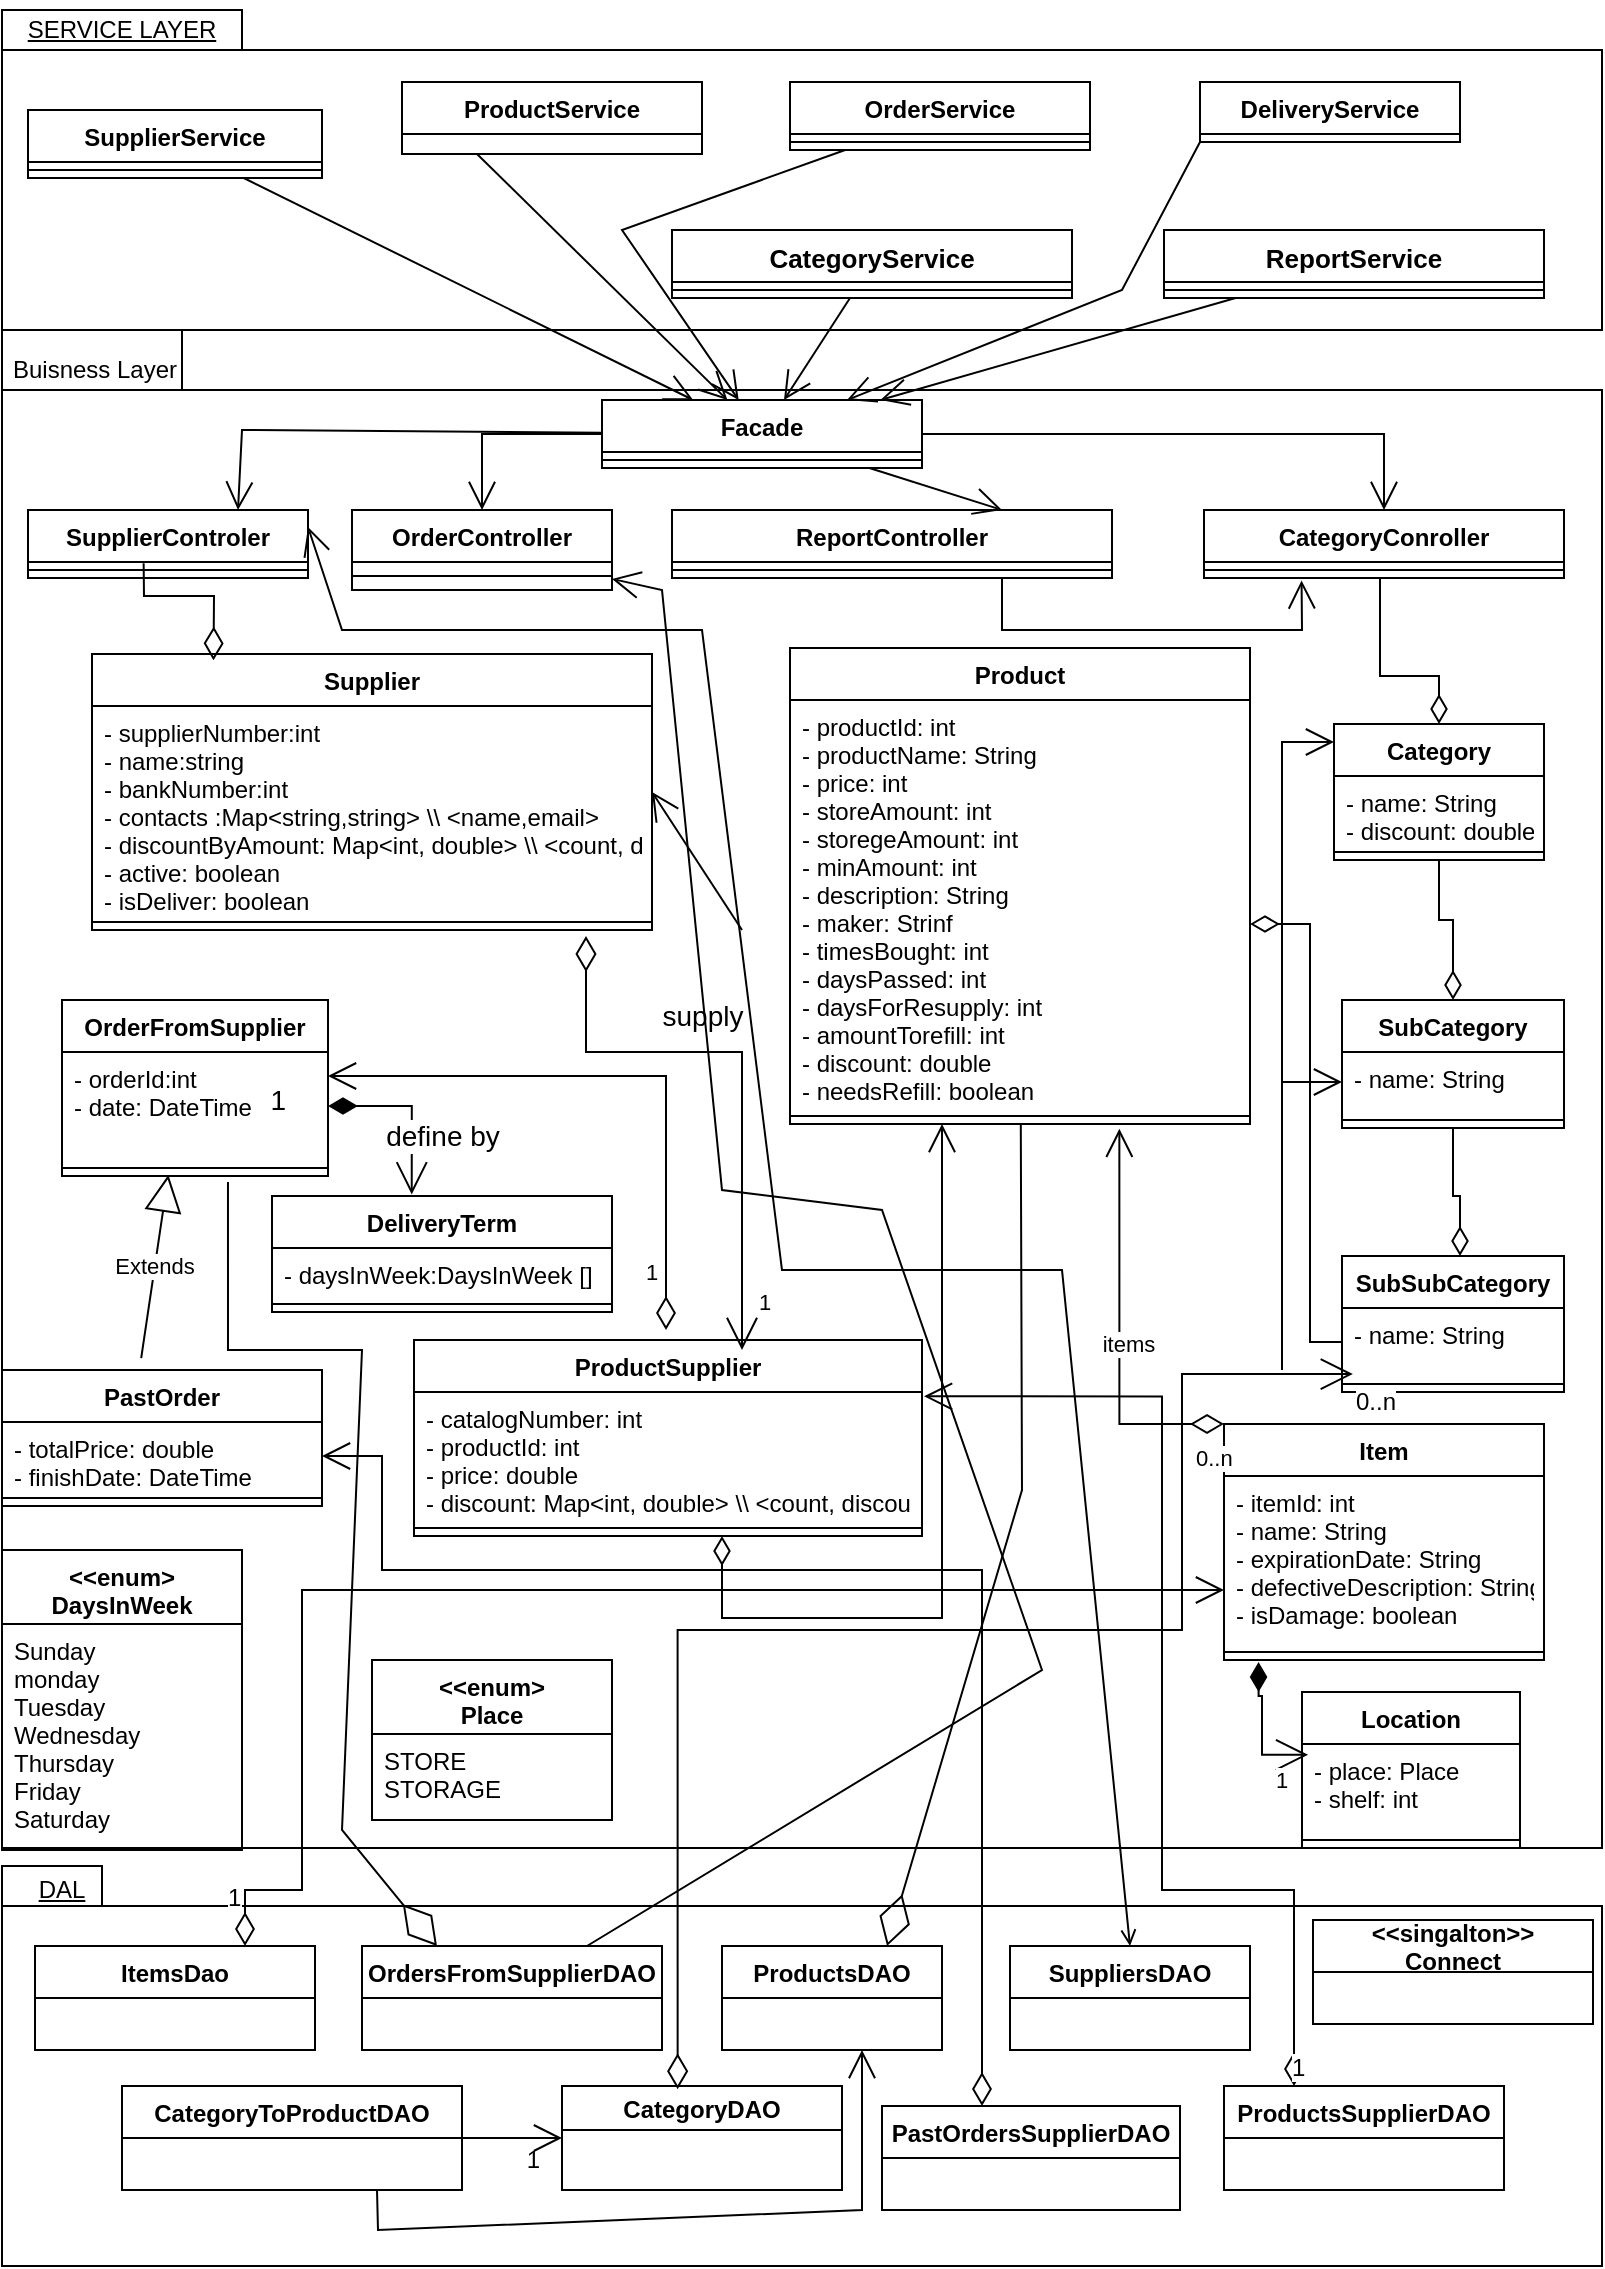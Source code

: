 <mxfile version="18.0.1" type="device" pages="4"><diagram id="brOP___fMTUhQ7ttJd8J" name="‫עמוד-1‬"><mxGraphModel dx="211" dy="641" grid="1" gridSize="10" guides="1" tooltips="1" connect="1" arrows="1" fold="1" page="1" pageScale="1" pageWidth="827" pageHeight="1169" math="0" shadow="0"><root><mxCell id="0"/><mxCell id="1" parent="0"/><mxCell id="VD3Ur9y-KYVxv-FflNH_-6" value="" style="shape=folder;fontStyle=1;spacingTop=10;tabWidth=90;tabHeight=30;tabPosition=left;html=1;fontSize=12;" vertex="1" parent="1"><mxGeometry x="840" y="170" width="800" height="759" as="geometry"/></mxCell><mxCell id="VD3Ur9y-KYVxv-FflNH_-2" value="" style="shape=folder;fontStyle=1;spacingTop=10;tabWidth=120;tabHeight=20;tabPosition=left;html=1;" vertex="1" parent="1"><mxGeometry x="840" y="10" width="800" height="160" as="geometry"/></mxCell><mxCell id="zts6wzAT9CX6H4ILx_Yd-4" value="Product" style="swimlane;fontStyle=1;align=center;verticalAlign=top;childLayout=stackLayout;horizontal=1;startSize=26;horizontalStack=0;resizeParent=1;resizeParentMax=0;resizeLast=0;collapsible=1;marginBottom=0;" parent="1" vertex="1"><mxGeometry x="1234" y="329" width="230" height="238" as="geometry"/></mxCell><mxCell id="zts6wzAT9CX6H4ILx_Yd-5" value="- productId: int&#10;- productName: String&#10;- price: int&#10;- storeAmount: int &#10;- storegeAmount: int &#10;- minAmount: int &#10;- description: String&#10;- maker: Strinf&#10;- timesBought: int &#10;- daysPassed: int &#10;- daysForResupply: int &#10;- amountTorefill: int &#10;- discount: double&#10;- needsRefill: boolean" style="text;strokeColor=none;fillColor=none;align=left;verticalAlign=top;spacingLeft=4;spacingRight=4;overflow=hidden;rotatable=0;points=[[0,0.5],[1,0.5]];portConstraint=eastwest;" parent="zts6wzAT9CX6H4ILx_Yd-4" vertex="1"><mxGeometry y="26" width="230" height="204" as="geometry"/></mxCell><mxCell id="zts6wzAT9CX6H4ILx_Yd-6" value="" style="line;strokeWidth=1;fillColor=none;align=left;verticalAlign=middle;spacingTop=-1;spacingLeft=3;spacingRight=3;rotatable=0;labelPosition=right;points=[];portConstraint=eastwest;" parent="zts6wzAT9CX6H4ILx_Yd-4" vertex="1"><mxGeometry y="230" width="230" height="8" as="geometry"/></mxCell><mxCell id="zts6wzAT9CX6H4ILx_Yd-7" value="Location" style="swimlane;fontStyle=1;align=center;verticalAlign=top;childLayout=stackLayout;horizontal=1;startSize=26;horizontalStack=0;resizeParent=1;resizeParentMax=0;resizeLast=0;collapsible=1;marginBottom=0;" parent="1" vertex="1"><mxGeometry x="1490" y="851" width="109" height="78" as="geometry"/></mxCell><mxCell id="zts6wzAT9CX6H4ILx_Yd-8" value="- place: Place&#10;- shelf: int&#10;" style="text;strokeColor=none;fillColor=none;align=left;verticalAlign=top;spacingLeft=4;spacingRight=4;overflow=hidden;rotatable=0;points=[[0,0.5],[1,0.5]];portConstraint=eastwest;" parent="zts6wzAT9CX6H4ILx_Yd-7" vertex="1"><mxGeometry y="26" width="109" height="44" as="geometry"/></mxCell><mxCell id="zts6wzAT9CX6H4ILx_Yd-9" value="" style="line;strokeWidth=1;fillColor=none;align=left;verticalAlign=middle;spacingTop=-1;spacingLeft=3;spacingRight=3;rotatable=0;labelPosition=right;points=[];portConstraint=eastwest;" parent="zts6wzAT9CX6H4ILx_Yd-7" vertex="1"><mxGeometry y="70" width="109" height="8" as="geometry"/></mxCell><mxCell id="zts6wzAT9CX6H4ILx_Yd-10" style="edgeStyle=orthogonalEdgeStyle;rounded=0;jumpSize=6;orthogonalLoop=1;jettySize=auto;html=1;fontSize=13;endArrow=diamondThin;endFill=0;endSize=12;" parent="1" source="zts6wzAT9CX6H4ILx_Yd-11" target="zts6wzAT9CX6H4ILx_Yd-27" edge="1"><mxGeometry relative="1" as="geometry"><Array as="points"><mxPoint x="1566" y="603"/><mxPoint x="1569" y="603"/></Array></mxGeometry></mxCell><mxCell id="zts6wzAT9CX6H4ILx_Yd-11" value="SubCategory" style="swimlane;fontStyle=1;align=center;verticalAlign=top;childLayout=stackLayout;horizontal=1;startSize=26;horizontalStack=0;resizeParent=1;resizeParentMax=0;resizeLast=0;collapsible=1;marginBottom=0;" parent="1" vertex="1"><mxGeometry x="1510" y="505" width="111" height="64" as="geometry"/></mxCell><mxCell id="zts6wzAT9CX6H4ILx_Yd-12" value="- name: String" style="text;strokeColor=none;fillColor=none;align=left;verticalAlign=top;spacingLeft=4;spacingRight=4;overflow=hidden;rotatable=0;points=[[0,0.5],[1,0.5]];portConstraint=eastwest;" parent="zts6wzAT9CX6H4ILx_Yd-11" vertex="1"><mxGeometry y="26" width="111" height="30" as="geometry"/></mxCell><mxCell id="zts6wzAT9CX6H4ILx_Yd-13" value="" style="line;strokeWidth=1;fillColor=none;align=left;verticalAlign=middle;spacingTop=-1;spacingLeft=3;spacingRight=3;rotatable=0;labelPosition=right;points=[];portConstraint=eastwest;" parent="zts6wzAT9CX6H4ILx_Yd-11" vertex="1"><mxGeometry y="56" width="111" height="8" as="geometry"/></mxCell><mxCell id="zts6wzAT9CX6H4ILx_Yd-14" style="edgeStyle=orthogonalEdgeStyle;rounded=0;jumpSize=6;orthogonalLoop=1;jettySize=auto;html=1;entryX=0.5;entryY=0;entryDx=0;entryDy=0;fontSize=13;endArrow=diamondThin;endFill=0;endSize=12;" parent="1" source="zts6wzAT9CX6H4ILx_Yd-15" target="zts6wzAT9CX6H4ILx_Yd-11" edge="1"><mxGeometry relative="1" as="geometry"/></mxCell><mxCell id="zts6wzAT9CX6H4ILx_Yd-15" value="Category" style="swimlane;fontStyle=1;align=center;verticalAlign=top;childLayout=stackLayout;horizontal=1;startSize=26;horizontalStack=0;resizeParent=1;resizeParentMax=0;resizeLast=0;collapsible=1;marginBottom=0;" parent="1" vertex="1"><mxGeometry x="1506" y="367" width="105" height="68" as="geometry"/></mxCell><mxCell id="zts6wzAT9CX6H4ILx_Yd-16" value="- name: String&#10;- discount: double" style="text;strokeColor=none;fillColor=none;align=left;verticalAlign=top;spacingLeft=4;spacingRight=4;overflow=hidden;rotatable=0;points=[[0,0.5],[1,0.5]];portConstraint=eastwest;" parent="zts6wzAT9CX6H4ILx_Yd-15" vertex="1"><mxGeometry y="26" width="105" height="34" as="geometry"/></mxCell><mxCell id="zts6wzAT9CX6H4ILx_Yd-17" value="" style="line;strokeWidth=1;fillColor=none;align=left;verticalAlign=middle;spacingTop=-1;spacingLeft=3;spacingRight=3;rotatable=0;labelPosition=right;points=[];portConstraint=eastwest;" parent="zts6wzAT9CX6H4ILx_Yd-15" vertex="1"><mxGeometry y="60" width="105" height="8" as="geometry"/></mxCell><mxCell id="zts6wzAT9CX6H4ILx_Yd-18" style="edgeStyle=orthogonalEdgeStyle;rounded=0;jumpSize=6;orthogonalLoop=1;jettySize=auto;html=1;fontSize=13;endArrow=open;endFill=0;endSize=12;startArrow=diamondThin;startFill=0;startSize=12;" parent="1" source="zts6wzAT9CX6H4ILx_Yd-90" target="zts6wzAT9CX6H4ILx_Yd-4" edge="1"><mxGeometry relative="1" as="geometry"><Array as="points"><mxPoint x="1200" y="814"/><mxPoint x="1310" y="814"/></Array></mxGeometry></mxCell><mxCell id="zts6wzAT9CX6H4ILx_Yd-19" value="OrderController" style="swimlane;fontStyle=1;align=center;verticalAlign=top;childLayout=stackLayout;horizontal=1;startSize=26;horizontalStack=0;resizeParent=1;resizeParentMax=0;resizeLast=0;collapsible=1;marginBottom=0;" parent="1" vertex="1"><mxGeometry x="1015" y="260" width="130" height="40" as="geometry"/></mxCell><mxCell id="zts6wzAT9CX6H4ILx_Yd-21" value="" style="line;strokeWidth=1;fillColor=none;align=left;verticalAlign=middle;spacingTop=-1;spacingLeft=3;spacingRight=3;rotatable=0;labelPosition=right;points=[];portConstraint=eastwest;perimeterSpacing=0;" parent="zts6wzAT9CX6H4ILx_Yd-19" vertex="1"><mxGeometry y="26" width="130" height="14" as="geometry"/></mxCell><mxCell id="zts6wzAT9CX6H4ILx_Yd-24" value="ReportController" style="swimlane;fontStyle=1;align=center;verticalAlign=top;childLayout=stackLayout;horizontal=1;startSize=26;horizontalStack=0;resizeParent=1;resizeParentMax=0;resizeLast=0;collapsible=1;marginBottom=0;" parent="1" vertex="1"><mxGeometry x="1175" y="260" width="220" height="34" as="geometry"/></mxCell><mxCell id="zts6wzAT9CX6H4ILx_Yd-26" value="" style="line;strokeWidth=1;fillColor=none;align=left;verticalAlign=middle;spacingTop=-1;spacingLeft=3;spacingRight=3;rotatable=0;labelPosition=right;points=[];portConstraint=eastwest;" parent="zts6wzAT9CX6H4ILx_Yd-24" vertex="1"><mxGeometry y="26" width="220" height="8" as="geometry"/></mxCell><mxCell id="zts6wzAT9CX6H4ILx_Yd-27" value="SubSubCategory" style="swimlane;fontStyle=1;align=center;verticalAlign=top;childLayout=stackLayout;horizontal=1;startSize=26;horizontalStack=0;resizeParent=1;resizeParentMax=0;resizeLast=0;collapsible=1;marginBottom=0;" parent="1" vertex="1"><mxGeometry x="1510" y="633" width="111" height="68" as="geometry"/></mxCell><mxCell id="zts6wzAT9CX6H4ILx_Yd-28" value="- name: String" style="text;strokeColor=none;fillColor=none;align=left;verticalAlign=top;spacingLeft=4;spacingRight=4;overflow=hidden;rotatable=0;points=[[0,0.5],[1,0.5]];portConstraint=eastwest;" parent="zts6wzAT9CX6H4ILx_Yd-27" vertex="1"><mxGeometry y="26" width="111" height="34" as="geometry"/></mxCell><mxCell id="zts6wzAT9CX6H4ILx_Yd-29" value="" style="line;strokeWidth=1;fillColor=none;align=left;verticalAlign=middle;spacingTop=-1;spacingLeft=3;spacingRight=3;rotatable=0;labelPosition=right;points=[];portConstraint=eastwest;" parent="zts6wzAT9CX6H4ILx_Yd-27" vertex="1"><mxGeometry y="60" width="111" height="8" as="geometry"/></mxCell><mxCell id="zts6wzAT9CX6H4ILx_Yd-30" value="Item" style="swimlane;fontStyle=1;align=center;verticalAlign=top;childLayout=stackLayout;horizontal=1;startSize=26;horizontalStack=0;resizeParent=1;resizeParentMax=0;resizeLast=0;collapsible=1;marginBottom=0;" parent="1" vertex="1"><mxGeometry x="1451" y="717" width="160" height="118" as="geometry"/></mxCell><mxCell id="zts6wzAT9CX6H4ILx_Yd-161" value="- itemId: int&#10;- name: String&#10;- expirationDate: String &#10;- defectiveDescription: String &#10;- isDamage: boolean" style="text;strokeColor=none;fillColor=none;align=left;verticalAlign=top;spacingLeft=4;spacingRight=4;overflow=hidden;rotatable=0;points=[[0,0.5],[1,0.5]];portConstraint=eastwest;" parent="zts6wzAT9CX6H4ILx_Yd-30" vertex="1"><mxGeometry y="26" width="160" height="84" as="geometry"/></mxCell><mxCell id="zts6wzAT9CX6H4ILx_Yd-32" value="" style="line;strokeWidth=1;fillColor=none;align=left;verticalAlign=middle;spacingTop=-1;spacingLeft=3;spacingRight=3;rotatable=0;labelPosition=right;points=[];portConstraint=eastwest;" parent="zts6wzAT9CX6H4ILx_Yd-30" vertex="1"><mxGeometry y="110" width="160" height="8" as="geometry"/></mxCell><mxCell id="zts6wzAT9CX6H4ILx_Yd-33" style="edgeStyle=orthogonalEdgeStyle;rounded=0;jumpSize=6;orthogonalLoop=1;jettySize=auto;html=1;fontSize=13;endArrow=diamondThin;endFill=0;endSize=12;entryX=0.5;entryY=0;entryDx=0;entryDy=0;" parent="1" source="zts6wzAT9CX6H4ILx_Yd-34" target="zts6wzAT9CX6H4ILx_Yd-15" edge="1"><mxGeometry relative="1" as="geometry"><Array as="points"><mxPoint x="1529" y="343"/><mxPoint x="1559" y="343"/></Array><mxPoint x="1489" y="372" as="targetPoint"/></mxGeometry></mxCell><mxCell id="zts6wzAT9CX6H4ILx_Yd-34" value="CategoryConroller" style="swimlane;fontStyle=1;align=center;verticalAlign=top;childLayout=stackLayout;horizontal=1;startSize=26;horizontalStack=0;resizeParent=1;resizeParentMax=0;resizeLast=0;collapsible=1;marginBottom=0;" parent="1" vertex="1"><mxGeometry x="1441" y="260" width="180" height="34" as="geometry"/></mxCell><mxCell id="zts6wzAT9CX6H4ILx_Yd-36" value="" style="line;strokeWidth=1;fillColor=none;align=left;verticalAlign=middle;spacingTop=-1;spacingLeft=3;spacingRight=3;rotatable=0;labelPosition=right;points=[];portConstraint=eastwest;" parent="zts6wzAT9CX6H4ILx_Yd-34" vertex="1"><mxGeometry y="26" width="180" height="8" as="geometry"/></mxCell><mxCell id="zts6wzAT9CX6H4ILx_Yd-40" value="ReportService" style="swimlane;fontStyle=1;align=center;verticalAlign=top;childLayout=stackLayout;horizontal=1;startSize=26;horizontalStack=0;resizeParent=1;resizeParentMax=0;resizeLast=0;collapsible=1;marginBottom=0;fontSize=13;" parent="1" vertex="1"><mxGeometry x="1421" y="120" width="190" height="34" as="geometry"/></mxCell><mxCell id="zts6wzAT9CX6H4ILx_Yd-42" value="" style="line;strokeWidth=1;fillColor=none;align=left;verticalAlign=middle;spacingTop=-1;spacingLeft=3;spacingRight=3;rotatable=0;labelPosition=right;points=[];portConstraint=eastwest;fontSize=13;" parent="zts6wzAT9CX6H4ILx_Yd-40" vertex="1"><mxGeometry y="26" width="190" height="8" as="geometry"/></mxCell><mxCell id="zts6wzAT9CX6H4ILx_Yd-44" value="CategoryService" style="swimlane;fontStyle=1;align=center;verticalAlign=top;childLayout=stackLayout;horizontal=1;startSize=26;horizontalStack=0;resizeParent=1;resizeParentMax=0;resizeLast=0;collapsible=1;marginBottom=0;fontSize=13;" parent="1" vertex="1"><mxGeometry x="1175" y="120" width="200" height="34" as="geometry"/></mxCell><mxCell id="zts6wzAT9CX6H4ILx_Yd-46" value="" style="line;strokeWidth=1;fillColor=none;align=left;verticalAlign=middle;spacingTop=-1;spacingLeft=3;spacingRight=3;rotatable=0;labelPosition=right;points=[];portConstraint=eastwest;fontSize=13;" parent="zts6wzAT9CX6H4ILx_Yd-44" vertex="1"><mxGeometry y="26" width="200" height="8" as="geometry"/></mxCell><mxCell id="zts6wzAT9CX6H4ILx_Yd-52" style="edgeStyle=orthogonalEdgeStyle;rounded=0;jumpSize=6;orthogonalLoop=1;jettySize=auto;html=1;fontSize=13;endArrow=diamondThin;endFill=0;endSize=12;" parent="1" source="zts6wzAT9CX6H4ILx_Yd-28" target="zts6wzAT9CX6H4ILx_Yd-5" edge="1"><mxGeometry relative="1" as="geometry"><Array as="points"><mxPoint x="1494" y="676"/><mxPoint x="1494" y="467"/></Array></mxGeometry></mxCell><mxCell id="zts6wzAT9CX6H4ILx_Yd-86" value="SupplierControler" style="swimlane;fontStyle=1;align=center;verticalAlign=top;childLayout=stackLayout;horizontal=1;startSize=26;horizontalStack=0;resizeParent=1;resizeParentMax=0;resizeLast=0;collapsible=1;marginBottom=0;" parent="1" vertex="1"><mxGeometry x="853" y="260" width="140" height="34" as="geometry"/></mxCell><mxCell id="zts6wzAT9CX6H4ILx_Yd-87" value="" style="line;strokeWidth=1;fillColor=none;align=left;verticalAlign=middle;spacingTop=-1;spacingLeft=3;spacingRight=3;rotatable=0;labelPosition=right;points=[];portConstraint=eastwest;" parent="zts6wzAT9CX6H4ILx_Yd-86" vertex="1"><mxGeometry y="26" width="140" height="8" as="geometry"/></mxCell><mxCell id="zts6wzAT9CX6H4ILx_Yd-95" value="OrderFromSupplier" style="swimlane;fontStyle=1;align=center;verticalAlign=top;childLayout=stackLayout;horizontal=1;startSize=26;horizontalStack=0;resizeParent=1;resizeParentMax=0;resizeLast=0;collapsible=1;marginBottom=0;" parent="1" vertex="1"><mxGeometry x="870" y="505" width="133" height="88" as="geometry"/></mxCell><mxCell id="zts6wzAT9CX6H4ILx_Yd-96" value="- orderId:int&#10;- date: DateTime" style="text;strokeColor=none;fillColor=none;align=left;verticalAlign=top;spacingLeft=4;spacingRight=4;overflow=hidden;rotatable=0;points=[[0,0.5],[1,0.5]];portConstraint=eastwest;" parent="zts6wzAT9CX6H4ILx_Yd-95" vertex="1"><mxGeometry y="26" width="133" height="54" as="geometry"/></mxCell><mxCell id="zts6wzAT9CX6H4ILx_Yd-97" value="" style="line;strokeWidth=1;fillColor=none;align=left;verticalAlign=middle;spacingTop=-1;spacingLeft=3;spacingRight=3;rotatable=0;labelPosition=right;points=[];portConstraint=eastwest;" parent="zts6wzAT9CX6H4ILx_Yd-95" vertex="1"><mxGeometry y="80" width="133" height="8" as="geometry"/></mxCell><mxCell id="zts6wzAT9CX6H4ILx_Yd-101" value="&lt;&lt;enum&gt; &#10;DaysInWeek" style="swimlane;fontStyle=1;align=center;verticalAlign=top;childLayout=stackLayout;horizontal=1;startSize=37;horizontalStack=0;resizeParent=1;resizeParentMax=0;resizeLast=0;collapsible=1;marginBottom=0;" parent="1" vertex="1"><mxGeometry x="840" y="780" width="120" height="150" as="geometry"/></mxCell><mxCell id="zts6wzAT9CX6H4ILx_Yd-102" value="Sunday&#10;monday&#10;Tuesday&#10;Wednesday&#10;Thursday&#10;Friday&#10;Saturday" style="text;strokeColor=none;fillColor=none;align=left;verticalAlign=top;spacingLeft=4;spacingRight=4;overflow=hidden;rotatable=0;points=[[0,0.5],[1,0.5]];portConstraint=eastwest;" parent="zts6wzAT9CX6H4ILx_Yd-101" vertex="1"><mxGeometry y="37" width="120" height="113" as="geometry"/></mxCell><mxCell id="zts6wzAT9CX6H4ILx_Yd-103" value="DeliveryTerm" style="swimlane;fontStyle=1;align=center;verticalAlign=top;childLayout=stackLayout;horizontal=1;startSize=26;horizontalStack=0;resizeParent=1;resizeParentMax=0;resizeLast=0;collapsible=1;marginBottom=0;" parent="1" vertex="1"><mxGeometry x="975" y="603" width="170" height="58" as="geometry"/></mxCell><mxCell id="zts6wzAT9CX6H4ILx_Yd-104" value="- daysInWeek:DaysInWeek []" style="text;strokeColor=none;fillColor=none;align=left;verticalAlign=top;spacingLeft=4;spacingRight=4;overflow=hidden;rotatable=0;points=[[0,0.5],[1,0.5]];portConstraint=eastwest;" parent="zts6wzAT9CX6H4ILx_Yd-103" vertex="1"><mxGeometry y="26" width="170" height="24" as="geometry"/></mxCell><mxCell id="zts6wzAT9CX6H4ILx_Yd-105" value="" style="line;strokeWidth=1;fillColor=none;align=left;verticalAlign=middle;spacingTop=-1;spacingLeft=3;spacingRight=3;rotatable=0;labelPosition=right;points=[];portConstraint=eastwest;" parent="zts6wzAT9CX6H4ILx_Yd-103" vertex="1"><mxGeometry y="50" width="170" height="8" as="geometry"/></mxCell><mxCell id="zts6wzAT9CX6H4ILx_Yd-128" value="Extends" style="endArrow=block;endSize=16;endFill=0;html=1;rounded=0;entryX=0.4;entryY=0.929;entryDx=0;entryDy=0;entryPerimeter=0;exitX=0.435;exitY=-0.088;exitDx=0;exitDy=0;exitPerimeter=0;" parent="1" source="zts6wzAT9CX6H4ILx_Yd-125" target="zts6wzAT9CX6H4ILx_Yd-97" edge="1"><mxGeometry width="160" relative="1" as="geometry"><mxPoint x="699" y="843" as="sourcePoint"/><mxPoint x="699" y="773.0" as="targetPoint"/><Array as="points"/></mxGeometry></mxCell><mxCell id="zts6wzAT9CX6H4ILx_Yd-131" value="SupplierService" style="swimlane;fontStyle=1;align=center;verticalAlign=top;childLayout=stackLayout;horizontal=1;startSize=26;horizontalStack=0;resizeParent=1;resizeParentMax=0;resizeLast=0;collapsible=1;marginBottom=0;" parent="1" vertex="1"><mxGeometry x="853" y="60" width="147" height="34" as="geometry"/></mxCell><mxCell id="zts6wzAT9CX6H4ILx_Yd-132" value="" style="line;strokeWidth=1;fillColor=none;align=left;verticalAlign=middle;spacingTop=-1;spacingLeft=3;spacingRight=3;rotatable=0;labelPosition=right;points=[];portConstraint=eastwest;" parent="zts6wzAT9CX6H4ILx_Yd-131" vertex="1"><mxGeometry y="26" width="147" height="8" as="geometry"/></mxCell><mxCell id="zts6wzAT9CX6H4ILx_Yd-140" value="ProductService" style="swimlane;fontStyle=1;align=center;verticalAlign=top;childLayout=stackLayout;horizontal=1;startSize=26;horizontalStack=0;resizeParent=1;resizeParentMax=0;resizeLast=0;collapsible=1;marginBottom=0;" parent="1" vertex="1"><mxGeometry x="1040" y="46" width="150" height="36" as="geometry"/></mxCell><mxCell id="zts6wzAT9CX6H4ILx_Yd-144" value="OrderService" style="swimlane;fontStyle=1;align=center;verticalAlign=top;childLayout=stackLayout;horizontal=1;startSize=26;horizontalStack=0;resizeParent=1;resizeParentMax=0;resizeLast=0;collapsible=1;marginBottom=0;" parent="1" vertex="1"><mxGeometry x="1234" y="46" width="150" height="34" as="geometry"/></mxCell><mxCell id="zts6wzAT9CX6H4ILx_Yd-145" value="" style="line;strokeWidth=1;fillColor=none;align=left;verticalAlign=middle;spacingTop=-1;spacingLeft=3;spacingRight=3;rotatable=0;labelPosition=right;points=[];portConstraint=eastwest;" parent="zts6wzAT9CX6H4ILx_Yd-144" vertex="1"><mxGeometry y="26" width="150" height="8" as="geometry"/></mxCell><mxCell id="zts6wzAT9CX6H4ILx_Yd-151" value="DeliveryService" style="swimlane;fontStyle=1;childLayout=stackLayout;horizontal=1;startSize=26;fillColor=none;horizontalStack=0;resizeParent=1;resizeParentMax=0;resizeLast=0;collapsible=1;marginBottom=0;" parent="1" vertex="1"><mxGeometry x="1439" y="46" width="130" height="30" as="geometry"/></mxCell><mxCell id="zts6wzAT9CX6H4ILx_Yd-90" value="ProductSupplier" style="swimlane;fontStyle=1;align=center;verticalAlign=top;childLayout=stackLayout;horizontal=1;startSize=26;horizontalStack=0;resizeParent=1;resizeParentMax=0;resizeLast=0;collapsible=1;marginBottom=0;" parent="1" vertex="1"><mxGeometry x="1046" y="675" width="254" height="98" as="geometry"/></mxCell><mxCell id="zts6wzAT9CX6H4ILx_Yd-91" value="- catalogNumber: int&#10;- productId: int&#10;- price: double&#10;- discount: Map&lt;int, double&gt; \\ &lt;count, discount&gt;" style="text;strokeColor=none;fillColor=none;align=left;verticalAlign=top;spacingLeft=4;spacingRight=4;overflow=hidden;rotatable=0;points=[[0,0.5],[1,0.5]];portConstraint=eastwest;" parent="zts6wzAT9CX6H4ILx_Yd-90" vertex="1"><mxGeometry y="26" width="254" height="64" as="geometry"/></mxCell><mxCell id="zts6wzAT9CX6H4ILx_Yd-92" value="" style="line;strokeWidth=1;fillColor=none;align=left;verticalAlign=middle;spacingTop=-1;spacingLeft=3;spacingRight=3;rotatable=0;labelPosition=right;points=[];portConstraint=eastwest;" parent="zts6wzAT9CX6H4ILx_Yd-90" vertex="1"><mxGeometry y="90" width="254" height="8" as="geometry"/></mxCell><mxCell id="zts6wzAT9CX6H4ILx_Yd-76" value="Supplier" style="swimlane;fontStyle=1;align=center;verticalAlign=top;childLayout=stackLayout;horizontal=1;startSize=26;horizontalStack=0;resizeParent=1;resizeParentMax=0;resizeLast=0;collapsible=1;marginBottom=0;" parent="1" vertex="1"><mxGeometry x="885" y="332" width="280" height="138" as="geometry"/></mxCell><mxCell id="zts6wzAT9CX6H4ILx_Yd-77" value="- supplierNumber:int&#10;- name:string&#10;- bankNumber:int&#10;- contacts :Map&lt;string,string&gt; \\ &lt;name,email&gt;&#10;- discountByAmount: Map&lt;int, double&gt; \\ &lt;count, discount&gt;&#10;- active: boolean&#10;- isDeliver: boolean" style="text;strokeColor=none;fillColor=none;align=left;verticalAlign=top;spacingLeft=4;spacingRight=4;overflow=hidden;rotatable=0;points=[[0,0.5],[1,0.5]];portConstraint=eastwest;" parent="zts6wzAT9CX6H4ILx_Yd-76" vertex="1"><mxGeometry y="26" width="280" height="104" as="geometry"/></mxCell><mxCell id="zts6wzAT9CX6H4ILx_Yd-78" value="" style="line;strokeWidth=1;fillColor=none;align=left;verticalAlign=middle;spacingTop=-1;spacingLeft=3;spacingRight=3;rotatable=0;labelPosition=right;points=[];portConstraint=eastwest;" parent="zts6wzAT9CX6H4ILx_Yd-76" vertex="1"><mxGeometry y="130" width="280" height="8" as="geometry"/></mxCell><mxCell id="zts6wzAT9CX6H4ILx_Yd-160" value="" style="endArrow=diamondThin;endFill=0;endSize=14;html=1;rounded=0;entryX=0.217;entryY=0.023;entryDx=0;entryDy=0;entryPerimeter=0;exitX=0.413;exitY=0.075;exitDx=0;exitDy=0;exitPerimeter=0;" parent="1" source="zts6wzAT9CX6H4ILx_Yd-87" target="zts6wzAT9CX6H4ILx_Yd-76" edge="1"><mxGeometry width="160" relative="1" as="geometry"><mxPoint x="910" y="313" as="sourcePoint"/><mxPoint x="980" y="328" as="targetPoint"/><Array as="points"><mxPoint x="911" y="303"/><mxPoint x="946" y="303"/></Array></mxGeometry></mxCell><mxCell id="zts6wzAT9CX6H4ILx_Yd-162" value="supply" style="endArrow=diamondThin;html=1;endSize=15;startArrow=open;startSize=14;startFill=0;edgeStyle=orthogonalEdgeStyle;rounded=0;fontSize=14;endFill=0;" parent="1" edge="1"><mxGeometry x="0.191" y="-18" relative="1" as="geometry"><mxPoint x="1210" y="680" as="sourcePoint"/><mxPoint x="1132" y="473" as="targetPoint"/><Array as="points"><mxPoint x="1210" y="531"/><mxPoint x="1132" y="531"/></Array><mxPoint as="offset"/></mxGeometry></mxCell><mxCell id="zts6wzAT9CX6H4ILx_Yd-163" value="1" style="edgeLabel;html=1;align=center;verticalAlign=middle;resizable=0;points=[];" parent="zts6wzAT9CX6H4ILx_Yd-162" vertex="1" connectable="0"><mxGeometry x="-0.487" y="-11" relative="1" as="geometry"><mxPoint y="49" as="offset"/></mxGeometry></mxCell><mxCell id="zts6wzAT9CX6H4ILx_Yd-164" value="define by" style="endArrow=diamondThin;html=1;endSize=12;startArrow=open;startSize=14;startFill=0;edgeStyle=orthogonalEdgeStyle;rounded=0;fontSize=14;exitX=0.411;exitY=-0.014;exitDx=0;exitDy=0;exitPerimeter=0;endFill=1;" parent="1" source="zts6wzAT9CX6H4ILx_Yd-103" target="zts6wzAT9CX6H4ILx_Yd-96" edge="1"><mxGeometry x="-0.322" y="-15" relative="1" as="geometry"><mxPoint x="1140" y="529" as="sourcePoint"/><mxPoint x="1030" y="575" as="targetPoint"/><Array as="points"><mxPoint x="1045" y="558"/></Array><mxPoint as="offset"/></mxGeometry></mxCell><mxCell id="zts6wzAT9CX6H4ILx_Yd-166" value="1" style="edgeLabel;resizable=0;html=1;align=right;verticalAlign=top;fontSize=14;" parent="zts6wzAT9CX6H4ILx_Yd-164" connectable="0" vertex="1"><mxGeometry x="1" relative="1" as="geometry"><mxPoint x="-21" y="-18" as="offset"/></mxGeometry></mxCell><mxCell id="zts6wzAT9CX6H4ILx_Yd-167" value="1" style="endArrow=open;html=1;endSize=12;startArrow=diamondThin;startSize=14;startFill=0;edgeStyle=orthogonalEdgeStyle;align=left;verticalAlign=bottom;rounded=0;" parent="1" target="zts6wzAT9CX6H4ILx_Yd-96" edge="1"><mxGeometry x="-0.865" y="12" relative="1" as="geometry"><mxPoint x="1172" y="670" as="sourcePoint"/><mxPoint x="983" y="543" as="targetPoint"/><Array as="points"><mxPoint x="1172" y="543"/></Array><mxPoint as="offset"/></mxGeometry></mxCell><mxCell id="zts6wzAT9CX6H4ILx_Yd-125" value="PastOrder" style="swimlane;fontStyle=1;align=center;verticalAlign=top;childLayout=stackLayout;horizontal=1;startSize=26;horizontalStack=0;resizeParent=1;resizeParentMax=0;resizeLast=0;collapsible=1;marginBottom=0;" parent="1" vertex="1"><mxGeometry x="840" y="690" width="160" height="68" as="geometry"/></mxCell><mxCell id="zts6wzAT9CX6H4ILx_Yd-126" value="- totalPrice: double&#10;- finishDate: DateTime" style="text;strokeColor=none;fillColor=none;align=left;verticalAlign=top;spacingLeft=4;spacingRight=4;overflow=hidden;rotatable=0;points=[[0,0.5],[1,0.5]];portConstraint=eastwest;" parent="zts6wzAT9CX6H4ILx_Yd-125" vertex="1"><mxGeometry y="26" width="160" height="34" as="geometry"/></mxCell><mxCell id="zts6wzAT9CX6H4ILx_Yd-127" value="" style="line;strokeWidth=1;fillColor=none;align=left;verticalAlign=middle;spacingTop=-1;spacingLeft=3;spacingRight=3;rotatable=0;labelPosition=right;points=[];portConstraint=eastwest;" parent="zts6wzAT9CX6H4ILx_Yd-125" vertex="1"><mxGeometry y="60" width="160" height="8" as="geometry"/></mxCell><mxCell id="zts6wzAT9CX6H4ILx_Yd-170" value="1" style="endArrow=diamondThin;html=1;endSize=12;startArrow=open;startSize=14;startFill=0;edgeStyle=orthogonalEdgeStyle;align=left;verticalAlign=bottom;rounded=0;endFill=1;exitX=0.028;exitY=0.123;exitDx=0;exitDy=0;exitPerimeter=0;entryX=0.108;entryY=1.125;entryDx=0;entryDy=0;entryPerimeter=0;" parent="1" source="zts6wzAT9CX6H4ILx_Yd-8" edge="1" target="zts6wzAT9CX6H4ILx_Yd-32"><mxGeometry x="-0.477" y="22" relative="1" as="geometry"><mxPoint x="1360" y="863" as="sourcePoint"/><mxPoint x="1464" y="853" as="targetPoint"/><Array as="points"><mxPoint x="1470" y="882"/><mxPoint x="1470" y="853"/><mxPoint x="1468" y="853"/></Array><mxPoint as="offset"/></mxGeometry></mxCell><mxCell id="zts6wzAT9CX6H4ILx_Yd-172" value="&lt;&lt;enum&gt; &#10;Place" style="swimlane;fontStyle=1;align=center;verticalAlign=top;childLayout=stackLayout;horizontal=1;startSize=37;horizontalStack=0;resizeParent=1;resizeParentMax=0;resizeLast=0;collapsible=1;marginBottom=0;" parent="1" vertex="1"><mxGeometry x="1025" y="835" width="120" height="80" as="geometry"/></mxCell><mxCell id="zts6wzAT9CX6H4ILx_Yd-173" value="STORE&#10;STORAGE" style="text;strokeColor=none;fillColor=none;align=left;verticalAlign=top;spacingLeft=4;spacingRight=4;overflow=hidden;rotatable=0;points=[[0,0.5],[1,0.5]];portConstraint=eastwest;" parent="zts6wzAT9CX6H4ILx_Yd-172" vertex="1"><mxGeometry y="37" width="120" height="43" as="geometry"/></mxCell><mxCell id="zts6wzAT9CX6H4ILx_Yd-174" value="0..n" style="endArrow=open;html=1;endSize=12;startArrow=diamondThin;startSize=14;startFill=0;edgeStyle=orthogonalEdgeStyle;align=left;verticalAlign=bottom;rounded=0;entryX=0.716;entryY=1.3;entryDx=0;entryDy=0;entryPerimeter=0;exitX=0;exitY=0;exitDx=0;exitDy=0;" parent="1" source="zts6wzAT9CX6H4ILx_Yd-30" target="zts6wzAT9CX6H4ILx_Yd-6" edge="1"><mxGeometry x="-0.837" y="26" relative="1" as="geometry"><mxPoint x="1409" y="723" as="sourcePoint"/><mxPoint x="1569" y="723" as="targetPoint"/><Array as="points"><mxPoint x="1399" y="717"/></Array><mxPoint as="offset"/></mxGeometry></mxCell><mxCell id="zts6wzAT9CX6H4ILx_Yd-176" value="items" style="edgeLabel;html=1;align=center;verticalAlign=middle;resizable=0;points=[];" parent="zts6wzAT9CX6H4ILx_Yd-174" vertex="1" connectable="0"><mxGeometry x="-0.07" y="-4" relative="1" as="geometry"><mxPoint as="offset"/></mxGeometry></mxCell><mxCell id="VD3Ur9y-KYVxv-FflNH_-5" value="&lt;span style=&quot;text-align: left; text-decoration-line: underline;&quot;&gt;SERVICE LAYER&lt;/span&gt;" style="text;html=1;strokeColor=none;fillColor=none;align=center;verticalAlign=middle;whiteSpace=wrap;rounded=0;fontSize=12;" vertex="1" parent="1"><mxGeometry x="840" y="5" width="120" height="30" as="geometry"/></mxCell><mxCell id="VD3Ur9y-KYVxv-FflNH_-7" value="Buisness Layer" style="text;html=1;strokeColor=none;fillColor=none;align=center;verticalAlign=middle;whiteSpace=wrap;rounded=0;fontSize=12;" vertex="1" parent="1"><mxGeometry x="843" y="175" width="87" height="30" as="geometry"/></mxCell><mxCell id="VD3Ur9y-KYVxv-FflNH_-10" value="" style="shape=folder;fontStyle=1;spacingTop=10;tabWidth=50;tabHeight=20;tabPosition=left;html=1;fontSize=12;" vertex="1" parent="1"><mxGeometry x="840" y="938" width="800" height="200" as="geometry"/></mxCell><mxCell id="VD3Ur9y-KYVxv-FflNH_-11" value="&lt;span style=&quot;text-align: left; text-decoration-line: underline;&quot;&gt;DAL&lt;/span&gt;" style="text;html=1;strokeColor=none;fillColor=none;align=center;verticalAlign=middle;whiteSpace=wrap;rounded=0;fontSize=12;" vertex="1" parent="1"><mxGeometry x="840" y="935" width="60" height="30" as="geometry"/></mxCell><mxCell id="VD3Ur9y-KYVxv-FflNH_-16" value="ItemsDao" style="swimlane;fontStyle=1;childLayout=stackLayout;horizontal=1;startSize=26;fillColor=none;horizontalStack=0;resizeParent=1;resizeParentMax=0;resizeLast=0;collapsible=1;marginBottom=0;fontSize=12;" vertex="1" parent="1"><mxGeometry x="856.5" y="978" width="140" height="52" as="geometry"/></mxCell><mxCell id="VD3Ur9y-KYVxv-FflNH_-20" value="CategoryDAO" style="swimlane;fontStyle=1;childLayout=stackLayout;horizontal=1;startSize=22;fillColor=none;horizontalStack=0;resizeParent=1;resizeParentMax=0;resizeLast=0;collapsible=1;marginBottom=0;fontSize=12;" vertex="1" parent="1"><mxGeometry x="1120" y="1048" width="140" height="52" as="geometry"/></mxCell><mxCell id="VD3Ur9y-KYVxv-FflNH_-24" value="ProductsDAO" style="swimlane;fontStyle=1;childLayout=stackLayout;horizontal=1;startSize=26;fillColor=none;horizontalStack=0;resizeParent=1;resizeParentMax=0;resizeLast=0;collapsible=1;marginBottom=0;fontSize=12;" vertex="1" parent="1"><mxGeometry x="1200" y="978" width="110" height="52" as="geometry"/></mxCell><mxCell id="VD3Ur9y-KYVxv-FflNH_-28" value="&lt;&lt;singalton&gt;&gt;&#10;Connect" style="swimlane;fontStyle=1;childLayout=stackLayout;horizontal=1;startSize=26;fillColor=none;horizontalStack=0;resizeParent=1;resizeParentMax=0;resizeLast=0;collapsible=1;marginBottom=0;fontSize=12;" vertex="1" parent="1"><mxGeometry x="1495.5" y="965" width="140" height="52" as="geometry"/></mxCell><mxCell id="VD3Ur9y-KYVxv-FflNH_-32" value="CategoryToProductDAO" style="swimlane;fontStyle=1;childLayout=stackLayout;horizontal=1;startSize=26;fillColor=none;horizontalStack=0;resizeParent=1;resizeParentMax=0;resizeLast=0;collapsible=1;marginBottom=0;fontSize=12;" vertex="1" parent="1"><mxGeometry x="900" y="1048" width="170" height="52" as="geometry"/></mxCell><mxCell id="VD3Ur9y-KYVxv-FflNH_-36" value="OrdersFromSupplierDAO" style="swimlane;fontStyle=1;childLayout=stackLayout;horizontal=1;startSize=26;fillColor=none;horizontalStack=0;resizeParent=1;resizeParentMax=0;resizeLast=0;collapsible=1;marginBottom=0;fontSize=12;" vertex="1" parent="1"><mxGeometry x="1020" y="978" width="150" height="52" as="geometry"/></mxCell><mxCell id="VD3Ur9y-KYVxv-FflNH_-40" value="PastOrdersSupplierDAO" style="swimlane;fontStyle=1;childLayout=stackLayout;horizontal=1;startSize=26;fillColor=none;horizontalStack=0;resizeParent=1;resizeParentMax=0;resizeLast=0;collapsible=1;marginBottom=0;fontSize=12;" vertex="1" parent="1"><mxGeometry x="1280" y="1058" width="149" height="52" as="geometry"/></mxCell><mxCell id="VD3Ur9y-KYVxv-FflNH_-44" value="ProductsSupplierDAO" style="swimlane;fontStyle=1;childLayout=stackLayout;horizontal=1;startSize=26;fillColor=none;horizontalStack=0;resizeParent=1;resizeParentMax=0;resizeLast=0;collapsible=1;marginBottom=0;fontSize=12;" vertex="1" parent="1"><mxGeometry x="1451" y="1048" width="140" height="52" as="geometry"/></mxCell><mxCell id="VD3Ur9y-KYVxv-FflNH_-48" value="SuppliersDAO" style="swimlane;fontStyle=1;childLayout=stackLayout;horizontal=1;startSize=26;fillColor=none;horizontalStack=0;resizeParent=1;resizeParentMax=0;resizeLast=0;collapsible=1;marginBottom=0;fontSize=12;" vertex="1" parent="1"><mxGeometry x="1344" y="978" width="120" height="52" as="geometry"/></mxCell><mxCell id="VD3Ur9y-KYVxv-FflNH_-54" value="Facade" style="swimlane;fontStyle=1;align=center;verticalAlign=top;childLayout=stackLayout;horizontal=1;startSize=26;horizontalStack=0;resizeParent=1;resizeParentMax=0;resizeLast=0;collapsible=1;marginBottom=0;fontSize=12;" vertex="1" parent="1"><mxGeometry x="1140" y="205" width="160" height="34" as="geometry"/></mxCell><mxCell id="VD3Ur9y-KYVxv-FflNH_-56" value="" style="line;strokeWidth=1;fillColor=none;align=left;verticalAlign=middle;spacingTop=-1;spacingLeft=3;spacingRight=3;rotatable=0;labelPosition=right;points=[];portConstraint=eastwest;fontSize=12;" vertex="1" parent="VD3Ur9y-KYVxv-FflNH_-54"><mxGeometry y="26" width="160" height="8" as="geometry"/></mxCell><mxCell id="VD3Ur9y-KYVxv-FflNH_-58" value="" style="endArrow=open;endFill=1;endSize=12;html=1;rounded=0;fontSize=12;entryX=0.5;entryY=0;entryDx=0;entryDy=0;exitX=0;exitY=0.5;exitDx=0;exitDy=0;" edge="1" parent="1" source="VD3Ur9y-KYVxv-FflNH_-54" target="zts6wzAT9CX6H4ILx_Yd-19"><mxGeometry width="160" relative="1" as="geometry"><mxPoint x="950" y="221.5" as="sourcePoint"/><mxPoint x="1110" y="221.5" as="targetPoint"/><Array as="points"><mxPoint x="1080" y="222"/></Array></mxGeometry></mxCell><mxCell id="VD3Ur9y-KYVxv-FflNH_-59" value="" style="endArrow=open;endFill=1;endSize=12;html=1;rounded=0;fontSize=12;exitX=1;exitY=0.5;exitDx=0;exitDy=0;entryX=0.5;entryY=0;entryDx=0;entryDy=0;" edge="1" parent="1" source="VD3Ur9y-KYVxv-FflNH_-54" target="zts6wzAT9CX6H4ILx_Yd-34"><mxGeometry width="160" relative="1" as="geometry"><mxPoint x="1335.5" y="221.5" as="sourcePoint"/><mxPoint x="1495.5" y="221.5" as="targetPoint"/><Array as="points"><mxPoint x="1531" y="222"/></Array></mxGeometry></mxCell><mxCell id="VD3Ur9y-KYVxv-FflNH_-60" value="" style="endArrow=open;endFill=1;endSize=12;html=1;rounded=0;fontSize=12;entryX=0.75;entryY=0;entryDx=0;entryDy=0;" edge="1" parent="1" source="VD3Ur9y-KYVxv-FflNH_-54" target="zts6wzAT9CX6H4ILx_Yd-86"><mxGeometry width="160" relative="1" as="geometry"><mxPoint x="1080" y="220" as="sourcePoint"/><mxPoint x="1020" y="230" as="targetPoint"/><Array as="points"><mxPoint x="960" y="220"/></Array></mxGeometry></mxCell><mxCell id="VD3Ur9y-KYVxv-FflNH_-61" value="" style="endArrow=open;endFill=1;endSize=12;html=1;rounded=0;fontSize=12;entryX=0.75;entryY=0;entryDx=0;entryDy=0;" edge="1" parent="1" source="VD3Ur9y-KYVxv-FflNH_-54" target="zts6wzAT9CX6H4ILx_Yd-24"><mxGeometry width="160" relative="1" as="geometry"><mxPoint x="1321" y="221.5" as="sourcePoint"/><mxPoint x="1481" y="221.5" as="targetPoint"/><Array as="points"/></mxGeometry></mxCell><mxCell id="VD3Ur9y-KYVxv-FflNH_-62" value="" style="endArrow=open;endFill=1;endSize=12;html=1;rounded=0;fontSize=12;exitX=0.75;exitY=1;exitDx=0;exitDy=0;entryX=0.271;entryY=1.15;entryDx=0;entryDy=0;entryPerimeter=0;" edge="1" parent="1" source="zts6wzAT9CX6H4ILx_Yd-24" target="zts6wzAT9CX6H4ILx_Yd-36"><mxGeometry width="160" relative="1" as="geometry"><mxPoint x="1346" y="320" as="sourcePoint"/><mxPoint x="1500" y="300" as="targetPoint"/><Array as="points"><mxPoint x="1340" y="320"/><mxPoint x="1440" y="320"/><mxPoint x="1490" y="320"/></Array></mxGeometry></mxCell><mxCell id="VD3Ur9y-KYVxv-FflNH_-64" value="" style="endArrow=diamondThin;html=1;endSize=15;startArrow=open;startSize=14;startFill=0;edgeStyle=orthogonalEdgeStyle;rounded=0;fontSize=12;entryX=0.413;entryY=0.031;entryDx=0;entryDy=0;entryPerimeter=0;exitX=0.049;exitY=0.971;exitDx=0;exitDy=0;exitPerimeter=0;endFill=0;" edge="1" parent="1" source="zts6wzAT9CX6H4ILx_Yd-28" target="VD3Ur9y-KYVxv-FflNH_-20"><mxGeometry x="0.218" y="10" relative="1" as="geometry"><mxPoint x="1200" y="910" as="sourcePoint"/><mxPoint x="1360" y="910" as="targetPoint"/><Array as="points"><mxPoint x="1430" y="692"/><mxPoint x="1430" y="820"/><mxPoint x="1178" y="820"/></Array><mxPoint as="offset"/></mxGeometry></mxCell><mxCell id="VD3Ur9y-KYVxv-FflNH_-65" value="0..n" style="edgeLabel;resizable=0;html=1;align=left;verticalAlign=top;fontSize=12;" connectable="0" vertex="1" parent="VD3Ur9y-KYVxv-FflNH_-64"><mxGeometry x="-1" relative="1" as="geometry"/></mxCell><mxCell id="VD3Ur9y-KYVxv-FflNH_-66" value="1" style="edgeLabel;resizable=0;html=1;align=right;verticalAlign=top;fontSize=12;" connectable="0" vertex="1" parent="VD3Ur9y-KYVxv-FflNH_-64"><mxGeometry x="1" relative="1" as="geometry"><mxPoint x="-68" y="21" as="offset"/></mxGeometry></mxCell><mxCell id="VD3Ur9y-KYVxv-FflNH_-67" value="" style="endArrow=open;endFill=1;endSize=12;html=1;rounded=0;fontSize=12;entryX=0;entryY=0.5;entryDx=0;entryDy=0;" edge="1" parent="1" target="zts6wzAT9CX6H4ILx_Yd-12"><mxGeometry width="160" relative="1" as="geometry"><mxPoint x="1480" y="690" as="sourcePoint"/><mxPoint x="1520" y="567" as="targetPoint"/><Array as="points"><mxPoint x="1480" y="546"/></Array></mxGeometry></mxCell><mxCell id="VD3Ur9y-KYVxv-FflNH_-68" value="" style="endArrow=open;endFill=1;endSize=12;html=1;rounded=0;fontSize=12;entryX=0;entryY=0.5;entryDx=0;entryDy=0;" edge="1" parent="1"><mxGeometry width="160" relative="1" as="geometry"><mxPoint x="1480" y="550" as="sourcePoint"/><mxPoint x="1506" y="376" as="targetPoint"/><Array as="points"><mxPoint x="1480" y="376"/></Array></mxGeometry></mxCell><mxCell id="VD3Ur9y-KYVxv-FflNH_-69" value="1" style="endArrow=open;html=1;endSize=12;startArrow=diamondThin;startSize=14;startFill=0;edgeStyle=orthogonalEdgeStyle;align=left;verticalAlign=bottom;rounded=0;fontSize=12;exitX=0.75;exitY=0;exitDx=0;exitDy=0;" edge="1" parent="1" source="VD3Ur9y-KYVxv-FflNH_-16" target="zts6wzAT9CX6H4ILx_Yd-161"><mxGeometry x="-0.955" y="12" relative="1" as="geometry"><mxPoint x="990" y="970" as="sourcePoint"/><mxPoint x="1280" y="915" as="targetPoint"/><Array as="points"><mxPoint x="962" y="950"/><mxPoint x="990" y="950"/><mxPoint x="990" y="800"/></Array><mxPoint x="1" as="offset"/></mxGeometry></mxCell><mxCell id="VD3Ur9y-KYVxv-FflNH_-71" value="" style="endArrow=open;endFill=1;endSize=12;html=1;rounded=0;fontSize=12;exitX=0.5;exitY=0;exitDx=0;exitDy=0;entryX=1;entryY=0.25;entryDx=0;entryDy=0;startArrow=open;startFill=0;" edge="1" parent="1" source="VD3Ur9y-KYVxv-FflNH_-48" target="zts6wzAT9CX6H4ILx_Yd-86"><mxGeometry width="160" relative="1" as="geometry"><mxPoint x="1200" y="810" as="sourcePoint"/><mxPoint x="1360" y="810" as="targetPoint"/><Array as="points"><mxPoint x="1370" y="640"/><mxPoint x="1230" y="640"/><mxPoint x="1190" y="320"/><mxPoint x="1010" y="320"/></Array></mxGeometry></mxCell><mxCell id="VD3Ur9y-KYVxv-FflNH_-72" value="" style="endArrow=open;endFill=1;endSize=12;html=1;rounded=0;fontSize=12;entryX=1;entryY=0.5;entryDx=0;entryDy=0;" edge="1" parent="1" target="zts6wzAT9CX6H4ILx_Yd-76"><mxGeometry width="160" relative="1" as="geometry"><mxPoint x="1210" y="470" as="sourcePoint"/><mxPoint x="1360" y="510" as="targetPoint"/></mxGeometry></mxCell><mxCell id="VD3Ur9y-KYVxv-FflNH_-73" value="" style="endArrow=open;endFill=1;endSize=12;html=1;rounded=0;fontSize=12;exitX=0.75;exitY=0;exitDx=0;exitDy=0;" edge="1" parent="1" source="VD3Ur9y-KYVxv-FflNH_-36" target="zts6wzAT9CX6H4ILx_Yd-19"><mxGeometry width="160" relative="1" as="geometry"><mxPoint x="1200" y="810" as="sourcePoint"/><mxPoint x="1360" y="810" as="targetPoint"/><Array as="points"><mxPoint x="1360" y="840"/><mxPoint x="1280" y="610"/><mxPoint x="1200" y="600"/><mxPoint x="1170" y="300"/></Array></mxGeometry></mxCell><mxCell id="VD3Ur9y-KYVxv-FflNH_-74" value="" style="endArrow=diamondThin;endFill=0;endSize=24;html=1;rounded=0;fontSize=12;entryX=0.75;entryY=0;entryDx=0;entryDy=0;" edge="1" parent="1" source="zts6wzAT9CX6H4ILx_Yd-4" target="VD3Ur9y-KYVxv-FflNH_-24"><mxGeometry width="160" relative="1" as="geometry"><mxPoint x="1200" y="810" as="sourcePoint"/><mxPoint x="1360" y="810" as="targetPoint"/><Array as="points"><mxPoint x="1350" y="750"/></Array></mxGeometry></mxCell><mxCell id="VD3Ur9y-KYVxv-FflNH_-75" value="" style="endArrow=diamondThin;endFill=0;endSize=24;html=1;rounded=0;fontSize=12;entryX=0.25;entryY=0;entryDx=0;entryDy=0;exitX=0.624;exitY=1.375;exitDx=0;exitDy=0;exitPerimeter=0;" edge="1" parent="1" source="zts6wzAT9CX6H4ILx_Yd-97" target="VD3Ur9y-KYVxv-FflNH_-36"><mxGeometry width="160" relative="1" as="geometry"><mxPoint x="1200" y="810" as="sourcePoint"/><mxPoint x="1360" y="810" as="targetPoint"/><Array as="points"><mxPoint x="953" y="680"/><mxPoint x="1020" y="680"/><mxPoint x="1010" y="920"/></Array></mxGeometry></mxCell><mxCell id="VD3Ur9y-KYVxv-FflNH_-76" value="1" style="endArrow=open;html=1;endSize=12;startArrow=diamondThin;startSize=14;startFill=0;edgeStyle=orthogonalEdgeStyle;align=left;verticalAlign=bottom;rounded=0;fontSize=12;exitX=0.25;exitY=0;exitDx=0;exitDy=0;entryX=1.004;entryY=0.034;entryDx=0;entryDy=0;entryPerimeter=0;" edge="1" parent="1" source="VD3Ur9y-KYVxv-FflNH_-44" target="zts6wzAT9CX6H4ILx_Yd-91"><mxGeometry x="-1" y="3" relative="1" as="geometry"><mxPoint x="1200" y="910" as="sourcePoint"/><mxPoint x="1360" y="910" as="targetPoint"/><Array as="points"><mxPoint x="1486" y="950"/><mxPoint x="1420" y="950"/><mxPoint x="1420" y="703"/></Array></mxGeometry></mxCell><mxCell id="VD3Ur9y-KYVxv-FflNH_-77" value="" style="endArrow=open;endFill=1;endSize=12;html=1;rounded=0;fontSize=12;exitX=1;exitY=0.5;exitDx=0;exitDy=0;entryX=0;entryY=0.5;entryDx=0;entryDy=0;" edge="1" parent="1" source="VD3Ur9y-KYVxv-FflNH_-32" target="VD3Ur9y-KYVxv-FflNH_-20"><mxGeometry width="160" relative="1" as="geometry"><mxPoint x="1090" y="1120" as="sourcePoint"/><mxPoint x="1250" y="1120" as="targetPoint"/></mxGeometry></mxCell><mxCell id="VD3Ur9y-KYVxv-FflNH_-78" value="" style="endArrow=open;endFill=1;endSize=12;html=1;rounded=0;fontSize=12;exitX=0.75;exitY=1;exitDx=0;exitDy=0;" edge="1" parent="1" source="VD3Ur9y-KYVxv-FflNH_-32"><mxGeometry width="160" relative="1" as="geometry"><mxPoint x="1200" y="910" as="sourcePoint"/><mxPoint x="1270" y="1030" as="targetPoint"/><Array as="points"><mxPoint x="1028" y="1120"/><mxPoint x="1270" y="1110"/></Array></mxGeometry></mxCell><mxCell id="VD3Ur9y-KYVxv-FflNH_-79" value="" style="endArrow=open;html=1;endSize=12;startArrow=diamondThin;startSize=14;startFill=0;edgeStyle=orthogonalEdgeStyle;align=left;verticalAlign=bottom;rounded=0;fontSize=12;entryX=1;entryY=0.5;entryDx=0;entryDy=0;" edge="1" parent="1" source="VD3Ur9y-KYVxv-FflNH_-40" target="zts6wzAT9CX6H4ILx_Yd-126"><mxGeometry x="-0.914" y="10" relative="1" as="geometry"><mxPoint x="1200" y="910" as="sourcePoint"/><mxPoint x="1360" y="910" as="targetPoint"/><Array as="points"><mxPoint x="1330" y="790"/><mxPoint x="1030" y="790"/><mxPoint x="1030" y="733"/></Array><mxPoint as="offset"/></mxGeometry></mxCell><mxCell id="iVHQFSdsZqH5X4BeIIDt-1" value="" style="endArrow=open;endFill=1;endSize=12;html=1;rounded=0;fontSize=12;" edge="1" parent="1" source="zts6wzAT9CX6H4ILx_Yd-44" target="VD3Ur9y-KYVxv-FflNH_-54"><mxGeometry width="160" relative="1" as="geometry"><mxPoint x="1200" y="210" as="sourcePoint"/><mxPoint x="1360" y="210" as="targetPoint"/></mxGeometry></mxCell><mxCell id="iVHQFSdsZqH5X4BeIIDt-2" value="" style="endArrow=open;endFill=1;endSize=12;html=1;rounded=0;fontSize=12;exitX=0.25;exitY=1;exitDx=0;exitDy=0;" edge="1" parent="1" source="zts6wzAT9CX6H4ILx_Yd-140" target="VD3Ur9y-KYVxv-FflNH_-54"><mxGeometry width="160" relative="1" as="geometry"><mxPoint x="1200" y="210" as="sourcePoint"/><mxPoint x="1360" y="210" as="targetPoint"/></mxGeometry></mxCell><mxCell id="iVHQFSdsZqH5X4BeIIDt-3" value="" style="endArrow=open;endFill=1;endSize=12;html=1;rounded=0;fontSize=12;" edge="1" parent="1" source="zts6wzAT9CX6H4ILx_Yd-131" target="VD3Ur9y-KYVxv-FflNH_-54"><mxGeometry width="160" relative="1" as="geometry"><mxPoint x="1200" y="210" as="sourcePoint"/><mxPoint x="1360" y="210" as="targetPoint"/></mxGeometry></mxCell><mxCell id="iVHQFSdsZqH5X4BeIIDt-5" value="" style="endArrow=open;endFill=1;endSize=12;html=1;rounded=0;fontSize=12;exitX=0;exitY=1;exitDx=0;exitDy=0;" edge="1" parent="1" source="zts6wzAT9CX6H4ILx_Yd-151" target="VD3Ur9y-KYVxv-FflNH_-54"><mxGeometry width="160" relative="1" as="geometry"><mxPoint x="1200" y="210" as="sourcePoint"/><mxPoint x="1260" y="220" as="targetPoint"/><Array as="points"><mxPoint x="1400" y="150"/></Array></mxGeometry></mxCell><mxCell id="iVHQFSdsZqH5X4BeIIDt-6" value="" style="endArrow=open;endFill=1;endSize=12;html=1;rounded=0;fontSize=12;" edge="1" parent="1" source="zts6wzAT9CX6H4ILx_Yd-40" target="VD3Ur9y-KYVxv-FflNH_-54"><mxGeometry width="160" relative="1" as="geometry"><mxPoint x="1200" y="210" as="sourcePoint"/><mxPoint x="1360" y="210" as="targetPoint"/></mxGeometry></mxCell><mxCell id="iVHQFSdsZqH5X4BeIIDt-7" value="" style="endArrow=open;endFill=1;endSize=12;html=1;rounded=0;fontSize=12;" edge="1" parent="1" source="zts6wzAT9CX6H4ILx_Yd-144" target="VD3Ur9y-KYVxv-FflNH_-54"><mxGeometry width="160" relative="1" as="geometry"><mxPoint x="1200" y="210" as="sourcePoint"/><mxPoint x="1360" y="210" as="targetPoint"/><Array as="points"><mxPoint x="1150" y="120"/></Array></mxGeometry></mxCell></root></mxGraphModel></diagram><diagram id="4Kt7E1fwyVb-1KkgavQV" name="‫עמוד-2‬"><mxGraphModel dx="394" dy="754" grid="1" gridSize="10" guides="1" tooltips="1" connect="1" arrows="1" fold="1" page="1" pageScale="1" pageWidth="827" pageHeight="1169" math="0" shadow="0"><root><mxCell id="0"/><mxCell id="1" parent="0"/><mxCell id="7mgGE1QgbZbg_WzRfB1K-1" value="" style="shape=folder;fontStyle=1;spacingTop=10;tabWidth=120;tabHeight=20;tabPosition=left;html=1;" vertex="1" parent="1"><mxGeometry x="835.5" y="425" width="800" height="160" as="geometry"/></mxCell><mxCell id="7mgGE1QgbZbg_WzRfB1K-2" value="ReportService" style="swimlane;fontStyle=1;align=center;verticalAlign=top;childLayout=stackLayout;horizontal=1;startSize=26;horizontalStack=0;resizeParent=1;resizeParentMax=0;resizeLast=0;collapsible=1;marginBottom=0;fontSize=13;" vertex="1" parent="1"><mxGeometry x="1416.5" y="535" width="190" height="34" as="geometry"/></mxCell><mxCell id="7mgGE1QgbZbg_WzRfB1K-3" value="" style="line;strokeWidth=1;fillColor=none;align=left;verticalAlign=middle;spacingTop=-1;spacingLeft=3;spacingRight=3;rotatable=0;labelPosition=right;points=[];portConstraint=eastwest;fontSize=13;" vertex="1" parent="7mgGE1QgbZbg_WzRfB1K-2"><mxGeometry y="26" width="190" height="8" as="geometry"/></mxCell><mxCell id="7mgGE1QgbZbg_WzRfB1K-4" value="CategoryService" style="swimlane;fontStyle=1;align=center;verticalAlign=top;childLayout=stackLayout;horizontal=1;startSize=26;horizontalStack=0;resizeParent=1;resizeParentMax=0;resizeLast=0;collapsible=1;marginBottom=0;fontSize=13;" vertex="1" parent="1"><mxGeometry x="1170.5" y="535" width="200" height="34" as="geometry"/></mxCell><mxCell id="7mgGE1QgbZbg_WzRfB1K-5" value="" style="line;strokeWidth=1;fillColor=none;align=left;verticalAlign=middle;spacingTop=-1;spacingLeft=3;spacingRight=3;rotatable=0;labelPosition=right;points=[];portConstraint=eastwest;fontSize=13;" vertex="1" parent="7mgGE1QgbZbg_WzRfB1K-4"><mxGeometry y="26" width="200" height="8" as="geometry"/></mxCell><mxCell id="7mgGE1QgbZbg_WzRfB1K-6" value="SupplierService" style="swimlane;fontStyle=1;align=center;verticalAlign=top;childLayout=stackLayout;horizontal=1;startSize=26;horizontalStack=0;resizeParent=1;resizeParentMax=0;resizeLast=0;collapsible=1;marginBottom=0;" vertex="1" parent="1"><mxGeometry x="848.5" y="475" width="147" height="34" as="geometry"/></mxCell><mxCell id="7mgGE1QgbZbg_WzRfB1K-7" value="" style="line;strokeWidth=1;fillColor=none;align=left;verticalAlign=middle;spacingTop=-1;spacingLeft=3;spacingRight=3;rotatable=0;labelPosition=right;points=[];portConstraint=eastwest;" vertex="1" parent="7mgGE1QgbZbg_WzRfB1K-6"><mxGeometry y="26" width="147" height="8" as="geometry"/></mxCell><mxCell id="7mgGE1QgbZbg_WzRfB1K-8" value="ProductService" style="swimlane;fontStyle=1;align=center;verticalAlign=top;childLayout=stackLayout;horizontal=1;startSize=26;horizontalStack=0;resizeParent=1;resizeParentMax=0;resizeLast=0;collapsible=1;marginBottom=0;" vertex="1" parent="1"><mxGeometry x="1035.5" y="461" width="150" height="36" as="geometry"/></mxCell><mxCell id="7mgGE1QgbZbg_WzRfB1K-9" value="OrderService" style="swimlane;fontStyle=1;align=center;verticalAlign=top;childLayout=stackLayout;horizontal=1;startSize=26;horizontalStack=0;resizeParent=1;resizeParentMax=0;resizeLast=0;collapsible=1;marginBottom=0;" vertex="1" parent="1"><mxGeometry x="1229.5" y="461" width="150" height="34" as="geometry"/></mxCell><mxCell id="7mgGE1QgbZbg_WzRfB1K-10" value="" style="line;strokeWidth=1;fillColor=none;align=left;verticalAlign=middle;spacingTop=-1;spacingLeft=3;spacingRight=3;rotatable=0;labelPosition=right;points=[];portConstraint=eastwest;" vertex="1" parent="7mgGE1QgbZbg_WzRfB1K-9"><mxGeometry y="26" width="150" height="8" as="geometry"/></mxCell><mxCell id="7mgGE1QgbZbg_WzRfB1K-11" value="DeliveryService" style="swimlane;fontStyle=1;childLayout=stackLayout;horizontal=1;startSize=26;fillColor=none;horizontalStack=0;resizeParent=1;resizeParentMax=0;resizeLast=0;collapsible=1;marginBottom=0;" vertex="1" parent="1"><mxGeometry x="1434.5" y="461" width="130" height="30" as="geometry"/></mxCell><mxCell id="7mgGE1QgbZbg_WzRfB1K-12" value="&lt;span style=&quot;text-align: left; text-decoration-line: underline;&quot;&gt;SERVICE LAYER&lt;/span&gt;" style="text;html=1;strokeColor=none;fillColor=none;align=center;verticalAlign=middle;whiteSpace=wrap;rounded=0;fontSize=12;" vertex="1" parent="1"><mxGeometry x="827" y="420" width="120" height="30" as="geometry"/></mxCell><mxCell id="7mgGE1QgbZbg_WzRfB1K-13" value="" style="shape=folder;fontStyle=1;spacingTop=10;tabWidth=120;tabHeight=20;tabPosition=left;html=1;fontSize=12;" vertex="1" parent="1"><mxGeometry x="840" y="20" width="800" height="370" as="geometry"/></mxCell><mxCell id="7mgGE1QgbZbg_WzRfB1K-14" value="&lt;span style=&quot;font-size: 14px; text-align: left; text-decoration-line: underline;&quot;&gt;Presistance Layer&lt;/span&gt;" style="text;html=1;strokeColor=none;fillColor=none;align=center;verticalAlign=middle;whiteSpace=wrap;rounded=0;fontSize=12;" vertex="1" parent="1"><mxGeometry x="841" y="12" width="120" height="30" as="geometry"/></mxCell><mxCell id="7mgGE1QgbZbg_WzRfB1K-16" value="Manu" style="swimlane;fontStyle=1;align=center;verticalAlign=top;childLayout=stackLayout;horizontal=1;startSize=26;horizontalStack=0;resizeParent=1;resizeParentMax=0;resizeLast=0;collapsible=1;marginBottom=0;fontSize=13;" vertex="1" parent="1"><mxGeometry x="1152" y="97" width="260" height="86" as="geometry"/></mxCell><mxCell id="7mgGE1QgbZbg_WzRfB1K-17" value="" style="line;strokeWidth=1;fillColor=none;align=left;verticalAlign=middle;spacingTop=-1;spacingLeft=3;spacingRight=3;rotatable=0;labelPosition=right;points=[];portConstraint=eastwest;fontSize=14;" vertex="1" parent="7mgGE1QgbZbg_WzRfB1K-16"><mxGeometry y="26" width="260" height="8" as="geometry"/></mxCell><mxCell id="7mgGE1QgbZbg_WzRfB1K-18" value="+ initialMenu():void" style="text;strokeColor=none;fillColor=none;align=left;verticalAlign=top;spacingLeft=4;spacingRight=4;overflow=hidden;rotatable=0;points=[[0,0.5],[1,0.5]];portConstraint=eastwest;fontSize=14;" vertex="1" parent="7mgGE1QgbZbg_WzRfB1K-16"><mxGeometry y="34" width="260" height="26" as="geometry"/></mxCell><mxCell id="7mgGE1QgbZbg_WzRfB1K-19" value="+ loadInitialData(): void" style="text;strokeColor=none;fillColor=none;align=left;verticalAlign=top;spacingLeft=4;spacingRight=4;overflow=hidden;rotatable=0;points=[[0,0.5],[1,0.5]];portConstraint=eastwest;fontSize=14;" vertex="1" parent="7mgGE1QgbZbg_WzRfB1K-16"><mxGeometry y="60" width="260" height="26" as="geometry"/></mxCell><mxCell id="7mgGE1QgbZbg_WzRfB1K-20" value="" style="edgeStyle=orthogonalEdgeStyle;rounded=0;orthogonalLoop=1;jettySize=auto;html=1;endArrow=open;endFill=0;entryX=0.606;entryY=0.906;entryDx=0;entryDy=0;entryPerimeter=0;startArrow=open;startFill=0;" edge="1" parent="1" source="7mgGE1QgbZbg_WzRfB1K-21"><mxGeometry relative="1" as="geometry"><Array as="points"><mxPoint x="1276.5" y="224"/><mxPoint x="1310.5" y="224"/></Array><mxPoint x="1310.12" y="204.616" as="targetPoint"/></mxGeometry></mxCell><mxCell id="7mgGE1QgbZbg_WzRfB1K-21" value="OrderMenu" style="swimlane;fontStyle=1;align=center;verticalAlign=top;childLayout=stackLayout;horizontal=1;startSize=26;horizontalStack=0;resizeParent=1;resizeParentMax=0;resizeLast=0;collapsible=1;marginBottom=0;" vertex="1" parent="1"><mxGeometry x="995.5" y="320" width="240" height="34" as="geometry"/></mxCell><mxCell id="7mgGE1QgbZbg_WzRfB1K-22" value="" style="line;strokeWidth=1;fillColor=none;align=left;verticalAlign=middle;spacingTop=-1;spacingLeft=3;spacingRight=3;rotatable=0;labelPosition=right;points=[];portConstraint=eastwest;" vertex="1" parent="7mgGE1QgbZbg_WzRfB1K-21"><mxGeometry y="26" width="240" height="8" as="geometry"/></mxCell><mxCell id="7mgGE1QgbZbg_WzRfB1K-31" value="ProductMenu" style="swimlane;fontStyle=1;align=center;verticalAlign=top;childLayout=stackLayout;horizontal=1;startSize=26;horizontalStack=0;resizeParent=1;resizeParentMax=0;resizeLast=0;collapsible=1;marginBottom=0;" vertex="1" parent="1"><mxGeometry x="863.5" y="76" width="270" height="34" as="geometry"/></mxCell><mxCell id="7mgGE1QgbZbg_WzRfB1K-32" value="" style="line;strokeWidth=1;fillColor=none;align=left;verticalAlign=middle;spacingTop=-1;spacingLeft=3;spacingRight=3;rotatable=0;labelPosition=right;points=[];portConstraint=eastwest;" vertex="1" parent="7mgGE1QgbZbg_WzRfB1K-31"><mxGeometry y="26" width="270" height="8" as="geometry"/></mxCell><mxCell id="7mgGE1QgbZbg_WzRfB1K-39" value="" style="edgeStyle=orthogonalEdgeStyle;rounded=0;orthogonalLoop=1;jettySize=auto;html=1;endArrow=open;endFill=0;startArrow=open;startFill=0;" edge="1" parent="1" source="7mgGE1QgbZbg_WzRfB1K-40"><mxGeometry relative="1" as="geometry"><mxPoint x="1146.5" y="134" as="targetPoint"/><Array as="points"><mxPoint x="998.5" y="134"/></Array></mxGeometry></mxCell><mxCell id="7mgGE1QgbZbg_WzRfB1K-40" value="SupplierMenu" style="swimlane;fontStyle=1;align=center;verticalAlign=top;childLayout=stackLayout;horizontal=1;startSize=26;horizontalStack=0;resizeParent=1;resizeParentMax=0;resizeLast=0;collapsible=1;marginBottom=0;" vertex="1" parent="1"><mxGeometry x="868.5" y="164" width="260" height="34" as="geometry"/></mxCell><mxCell id="7mgGE1QgbZbg_WzRfB1K-48" value="Supplier" style="swimlane;fontStyle=1;align=center;verticalAlign=top;childLayout=stackLayout;horizontal=1;startSize=26;horizontalStack=0;resizeParent=1;resizeParentMax=0;resizeLast=0;collapsible=1;marginBottom=0;" vertex="1" parent="1"><mxGeometry x="1434.25" y="198" width="201.25" height="128" as="geometry"/></mxCell><mxCell id="7mgGE1QgbZbg_WzRfB1K-49" value="- supplierNumber:int&#10;- name:string&#10;- bankNumber:int&#10;- contacts :Map&lt;string,string&gt; \\ &lt;name,email&gt;&#10;- isDeliver:boolean&#10;- active: boolean" style="text;strokeColor=none;fillColor=none;align=left;verticalAlign=top;spacingLeft=4;spacingRight=4;overflow=hidden;rotatable=0;points=[[0,0.5],[1,0.5]];portConstraint=eastwest;" vertex="1" parent="7mgGE1QgbZbg_WzRfB1K-48"><mxGeometry y="26" width="201.25" height="94" as="geometry"/></mxCell><mxCell id="7mgGE1QgbZbg_WzRfB1K-50" value="" style="line;strokeWidth=1;fillColor=none;align=left;verticalAlign=middle;spacingTop=-1;spacingLeft=3;spacingRight=3;rotatable=0;labelPosition=right;points=[];portConstraint=eastwest;" vertex="1" parent="7mgGE1QgbZbg_WzRfB1K-48"><mxGeometry y="120" width="201.25" height="8" as="geometry"/></mxCell><mxCell id="7mgGE1QgbZbg_WzRfB1K-52" value="Product" style="swimlane;fontStyle=1;align=center;verticalAlign=top;childLayout=stackLayout;horizontal=1;startSize=26;horizontalStack=0;resizeParent=1;resizeParentMax=0;resizeLast=0;collapsible=1;marginBottom=0;" vertex="1" parent="1"><mxGeometry x="1480" y="80" width="141" height="88" as="geometry"/></mxCell><mxCell id="7mgGE1QgbZbg_WzRfB1K-53" value="- catalogNumber: int&#10;- name:string&#10;- price: int" style="text;strokeColor=none;fillColor=none;align=left;verticalAlign=top;spacingLeft=4;spacingRight=4;overflow=hidden;rotatable=0;points=[[0,0.5],[1,0.5]];portConstraint=eastwest;" vertex="1" parent="7mgGE1QgbZbg_WzRfB1K-52"><mxGeometry y="26" width="141" height="54" as="geometry"/></mxCell><mxCell id="7mgGE1QgbZbg_WzRfB1K-54" value="" style="line;strokeWidth=1;fillColor=none;align=left;verticalAlign=middle;spacingTop=-1;spacingLeft=3;spacingRight=3;rotatable=0;labelPosition=right;points=[];portConstraint=eastwest;" vertex="1" parent="7mgGE1QgbZbg_WzRfB1K-52"><mxGeometry y="80" width="141" height="8" as="geometry"/></mxCell><mxCell id="7mgGE1QgbZbg_WzRfB1K-56" value="Order" style="swimlane;fontStyle=1;align=center;verticalAlign=top;childLayout=stackLayout;horizontal=1;startSize=26;horizontalStack=0;resizeParent=1;resizeParentMax=0;resizeLast=0;collapsible=1;marginBottom=0;" vertex="1" parent="1"><mxGeometry x="890" y="220" width="160" height="84" as="geometry"/></mxCell><mxCell id="7mgGE1QgbZbg_WzRfB1K-57" value="- orderId:int&#10;- date:dateTime" style="text;strokeColor=none;fillColor=none;align=left;verticalAlign=top;spacingLeft=4;spacingRight=4;overflow=hidden;rotatable=0;points=[[0,0.5],[1,0.5]];portConstraint=eastwest;" vertex="1" parent="7mgGE1QgbZbg_WzRfB1K-56"><mxGeometry y="26" width="160" height="50" as="geometry"/></mxCell><mxCell id="7mgGE1QgbZbg_WzRfB1K-58" value="" style="line;strokeWidth=1;fillColor=none;align=left;verticalAlign=middle;spacingTop=-1;spacingLeft=3;spacingRight=3;rotatable=0;labelPosition=right;points=[];portConstraint=eastwest;" vertex="1" parent="7mgGE1QgbZbg_WzRfB1K-56"><mxGeometry y="76" width="160" height="8" as="geometry"/></mxCell><mxCell id="7mgGE1QgbZbg_WzRfB1K-59" value="" style="endArrow=open;html=1;rounded=0;entryX=0.003;entryY=0.041;entryDx=0;entryDy=0;entryPerimeter=0;endFill=0;exitX=1;exitY=0.5;exitDx=0;exitDy=0;" edge="1" parent="1" target="7mgGE1QgbZbg_WzRfB1K-49"><mxGeometry width="50" height="50" relative="1" as="geometry"><mxPoint x="1416.5" y="133" as="sourcePoint"/><mxPoint x="1371.5" y="4" as="targetPoint"/></mxGeometry></mxCell><mxCell id="7mgGE1QgbZbg_WzRfB1K-61" value="CLI_STORAGE" style="swimlane;fontStyle=1;childLayout=stackLayout;horizontal=1;startSize=26;fillColor=none;horizontalStack=0;resizeParent=1;resizeParentMax=0;resizeLast=0;collapsible=1;marginBottom=0;fontSize=12;" vertex="1" parent="1"><mxGeometry x="1272" y="262" width="140" height="104" as="geometry"/></mxCell><mxCell id="7mgGE1QgbZbg_WzRfB1K-62" value="+ field: type" style="text;strokeColor=none;fillColor=none;align=left;verticalAlign=top;spacingLeft=4;spacingRight=4;overflow=hidden;rotatable=0;points=[[0,0.5],[1,0.5]];portConstraint=eastwest;fontSize=12;" vertex="1" parent="7mgGE1QgbZbg_WzRfB1K-61"><mxGeometry y="26" width="140" height="26" as="geometry"/></mxCell><mxCell id="7mgGE1QgbZbg_WzRfB1K-63" value="+ field: type" style="text;strokeColor=none;fillColor=none;align=left;verticalAlign=top;spacingLeft=4;spacingRight=4;overflow=hidden;rotatable=0;points=[[0,0.5],[1,0.5]];portConstraint=eastwest;fontSize=12;" vertex="1" parent="7mgGE1QgbZbg_WzRfB1K-61"><mxGeometry y="52" width="140" height="26" as="geometry"/></mxCell><mxCell id="7mgGE1QgbZbg_WzRfB1K-64" value="+ field: type" style="text;strokeColor=none;fillColor=none;align=left;verticalAlign=top;spacingLeft=4;spacingRight=4;overflow=hidden;rotatable=0;points=[[0,0.5],[1,0.5]];portConstraint=eastwest;fontSize=12;" vertex="1" parent="7mgGE1QgbZbg_WzRfB1K-61"><mxGeometry y="78" width="140" height="26" as="geometry"/></mxCell></root></mxGraphModel></diagram><diagram id="OZaeUHABuqGWGwoH7em7" name="OD1"><mxGraphModel dx="1038" dy="641" grid="1" gridSize="10" guides="1" tooltips="1" connect="1" arrows="1" fold="1" page="1" pageScale="1" pageWidth="827" pageHeight="1169" math="0" shadow="0"><root><mxCell id="0"/><mxCell id="1" parent="0"/><mxCell id="8Ker6jSQjIfZoMRNIxFY-1" value="SupplierCotnruler" style="swimlane;fontStyle=1;childLayout=stackLayout;horizontal=1;startSize=26;fillColor=none;horizontalStack=0;resizeParent=1;resizeParentMax=0;resizeLast=0;collapsible=1;marginBottom=0;" vertex="1" parent="1"><mxGeometry x="274" y="400" width="140" height="30" as="geometry"/></mxCell><mxCell id="8Ker6jSQjIfZoMRNIxFY-2" value="LG: Supplier" style="swimlane;fontStyle=1;childLayout=stackLayout;horizontal=1;startSize=26;fillColor=none;horizontalStack=0;resizeParent=1;resizeParentMax=0;resizeLast=0;collapsible=1;marginBottom=0;" vertex="1" parent="1"><mxGeometry x="580" y="80" width="180" height="110" as="geometry"/></mxCell><mxCell id="8Ker6jSQjIfZoMRNIxFY-3" value="- supplierNumber:123&#10;- name:Lg&#10;- bankNumber: 555&#10;- contacts {Eli : eli@gmail.com}&#10;- discountByAmount: {}" style="text;strokeColor=none;fillColor=none;align=left;verticalAlign=top;spacingLeft=4;spacingRight=4;overflow=hidden;rotatable=0;points=[[0,0.5],[1,0.5]];portConstraint=eastwest;" vertex="1" parent="8Ker6jSQjIfZoMRNIxFY-2"><mxGeometry y="26" width="180" height="84" as="geometry"/></mxCell><mxCell id="8Ker6jSQjIfZoMRNIxFY-4" value="clock1: Product" style="swimlane;fontStyle=1;childLayout=stackLayout;horizontal=1;startSize=26;fillColor=none;horizontalStack=0;resizeParent=1;resizeParentMax=0;resizeLast=0;collapsible=1;marginBottom=0;" vertex="1" parent="1"><mxGeometry x="580" y="240" width="150" height="110" as="geometry"/></mxCell><mxCell id="8Ker6jSQjIfZoMRNIxFY-5" value="- catalogNumber: 156&#10;- name: clock&#10;- price: 150&#10;- discount: {}" style="text;strokeColor=none;fillColor=none;align=left;verticalAlign=top;spacingLeft=4;spacingRight=4;overflow=hidden;rotatable=0;points=[[0,0.5],[1,0.5]];portConstraint=eastwest;" vertex="1" parent="8Ker6jSQjIfZoMRNIxFY-4"><mxGeometry y="26" width="150" height="84" as="geometry"/></mxCell><mxCell id="8Ker6jSQjIfZoMRNIxFY-6" value="clock2: Product" style="swimlane;fontStyle=1;childLayout=stackLayout;horizontal=1;startSize=26;fillColor=none;horizontalStack=0;resizeParent=1;resizeParentMax=0;resizeLast=0;collapsible=1;marginBottom=0;" vertex="1" parent="1"><mxGeometry x="110" y="220" width="150" height="110" as="geometry"/></mxCell><mxCell id="8Ker6jSQjIfZoMRNIxFY-7" value="- catalogNumber: 789&#10;- name: clock&#10;- price: 100&#10;- discount: {}" style="text;strokeColor=none;fillColor=none;align=left;verticalAlign=top;spacingLeft=4;spacingRight=4;overflow=hidden;rotatable=0;points=[[0,0.5],[1,0.5]];portConstraint=eastwest;" vertex="1" parent="8Ker6jSQjIfZoMRNIxFY-6"><mxGeometry y="26" width="150" height="84" as="geometry"/></mxCell><mxCell id="8Ker6jSQjIfZoMRNIxFY-8" value="Casio: Supplier" style="swimlane;fontStyle=1;childLayout=stackLayout;horizontal=1;startSize=26;fillColor=none;horizontalStack=0;resizeParent=1;resizeParentMax=0;resizeLast=0;collapsible=1;marginBottom=0;" vertex="1" parent="1"><mxGeometry x="20" y="80" width="180" height="110" as="geometry"/></mxCell><mxCell id="8Ker6jSQjIfZoMRNIxFY-9" value="- supplierNumber:788&#10;- name: casio&#10;- bankNumber: 456&#10;- contacts {Dan: dan@gmail.com}&#10;- discountByAmount: {}" style="text;strokeColor=none;fillColor=none;align=left;verticalAlign=top;spacingLeft=4;spacingRight=4;overflow=hidden;rotatable=0;points=[[0,0.5],[1,0.5]];portConstraint=eastwest;" vertex="1" parent="8Ker6jSQjIfZoMRNIxFY-8"><mxGeometry y="26" width="180" height="84" as="geometry"/></mxCell><mxCell id="8Ker6jSQjIfZoMRNIxFY-10" value="order1: Order" style="swimlane;fontStyle=1;childLayout=stackLayout;horizontal=1;startSize=26;fillColor=none;horizontalStack=0;resizeParent=1;resizeParentMax=0;resizeLast=0;collapsible=1;marginBottom=0;" vertex="1" parent="1"><mxGeometry x="320" y="210" width="150" height="110" as="geometry"/></mxCell><mxCell id="8Ker6jSQjIfZoMRNIxFY-11" value="- orderId:int&#10;- date:dateTime&#10;- isSupplierDeliver:boolean" style="text;strokeColor=none;fillColor=none;align=left;verticalAlign=top;spacingLeft=4;spacingRight=4;overflow=hidden;rotatable=0;points=[[0,0.5],[1,0.5]];portConstraint=eastwest;" vertex="1" parent="8Ker6jSQjIfZoMRNIxFY-10"><mxGeometry y="26" width="150" height="84" as="geometry"/></mxCell><mxCell id="8Ker6jSQjIfZoMRNIxFY-12" value="dalTerm1: DeliveryTerm" style="swimlane;fontStyle=1;childLayout=stackLayout;horizontal=1;startSize=26;fillColor=none;horizontalStack=0;resizeParent=1;resizeParentMax=0;resizeLast=0;collapsible=1;marginBottom=0;" vertex="1" parent="1"><mxGeometry x="370" y="90" width="150" height="60" as="geometry"/></mxCell><mxCell id="8Ker6jSQjIfZoMRNIxFY-13" value="- daysInWeek:[Monday]" style="text;strokeColor=none;fillColor=none;align=left;verticalAlign=top;spacingLeft=4;spacingRight=4;overflow=hidden;rotatable=0;points=[[0,0.5],[1,0.5]];portConstraint=eastwest;" vertex="1" parent="8Ker6jSQjIfZoMRNIxFY-12"><mxGeometry y="26" width="150" height="34" as="geometry"/></mxCell><mxCell id="8Ker6jSQjIfZoMRNIxFY-14" value="order2: PastOrder" style="swimlane;fontStyle=1;childLayout=stackLayout;horizontal=1;startSize=26;fillColor=none;horizontalStack=0;resizeParent=1;resizeParentMax=0;resizeLast=0;collapsible=1;marginBottom=0;" vertex="1" parent="1"><mxGeometry x="20" y="360" width="150" height="80" as="geometry"/></mxCell><mxCell id="8Ker6jSQjIfZoMRNIxFY-15" value="- orderId:int&#10;- date:dateTime&#10;- isSupplierDeliver:boolean" style="text;strokeColor=none;fillColor=none;align=left;verticalAlign=top;spacingLeft=4;spacingRight=4;overflow=hidden;rotatable=0;points=[[0,0.5],[1,0.5]];portConstraint=eastwest;" vertex="1" parent="8Ker6jSQjIfZoMRNIxFY-14"><mxGeometry y="26" width="150" height="54" as="geometry"/></mxCell><mxCell id="8Ker6jSQjIfZoMRNIxFY-16" value="" style="edgeStyle=orthogonalEdgeStyle;rounded=0;orthogonalLoop=1;jettySize=auto;html=1;entryX=0;entryY=0.75;entryDx=0;entryDy=0;endArrow=openThin;endFill=0;" edge="1" parent="1" source="8Ker6jSQjIfZoMRNIxFY-17" target="8Ker6jSQjIfZoMRNIxFY-1"><mxGeometry relative="1" as="geometry"/></mxCell><mxCell id="8Ker6jSQjIfZoMRNIxFY-17" value="ss1: SupplierService" style="swimlane;fontStyle=1;childLayout=stackLayout;horizontal=1;startSize=26;fillColor=none;horizontalStack=0;resizeParent=1;resizeParentMax=0;resizeLast=0;collapsible=1;marginBottom=0;" vertex="1" parent="1"><mxGeometry x="124" y="460" width="150" height="30" as="geometry"/></mxCell><mxCell id="8Ker6jSQjIfZoMRNIxFY-18" value="" style="edgeStyle=orthogonalEdgeStyle;rounded=0;orthogonalLoop=1;jettySize=auto;html=1;endArrow=openThin;endFill=0;" edge="1" parent="1" source="8Ker6jSQjIfZoMRNIxFY-19"><mxGeometry relative="1" as="geometry"><mxPoint x="360" y="430" as="targetPoint"/><Array as="points"><mxPoint x="360" y="475"/><mxPoint x="360" y="430"/></Array></mxGeometry></mxCell><mxCell id="8Ker6jSQjIfZoMRNIxFY-19" value="ds: DeliceryService" style="swimlane;fontStyle=1;childLayout=stackLayout;horizontal=1;startSize=26;fillColor=none;horizontalStack=0;resizeParent=1;resizeParentMax=0;resizeLast=0;collapsible=1;marginBottom=0;" vertex="1" parent="1"><mxGeometry x="430" y="460" width="150" height="30" as="geometry"/></mxCell><mxCell id="8Ker6jSQjIfZoMRNIxFY-20" style="edgeStyle=orthogonalEdgeStyle;rounded=0;orthogonalLoop=1;jettySize=auto;html=1;entryX=0.5;entryY=1;entryDx=0;entryDy=0;endArrow=openThin;endFill=0;" edge="1" parent="1" source="8Ker6jSQjIfZoMRNIxFY-21" target="8Ker6jSQjIfZoMRNIxFY-1"><mxGeometry relative="1" as="geometry"><Array as="points"><mxPoint x="344" y="460"/><mxPoint x="344" y="460"/></Array></mxGeometry></mxCell><mxCell id="8Ker6jSQjIfZoMRNIxFY-21" value="os1: OrderService" style="swimlane;fontStyle=1;childLayout=stackLayout;horizontal=1;startSize=26;fillColor=none;horizontalStack=0;resizeParent=1;resizeParentMax=0;resizeLast=0;collapsible=1;marginBottom=0;" vertex="1" parent="1"><mxGeometry x="264" y="499" width="150" height="31" as="geometry"/></mxCell><mxCell id="8Ker6jSQjIfZoMRNIxFY-22" value="" style="edgeStyle=orthogonalEdgeStyle;rounded=0;orthogonalLoop=1;jettySize=auto;html=1;endArrow=openThin;endFill=0;" edge="1" parent="1" source="8Ker6jSQjIfZoMRNIxFY-23"><mxGeometry relative="1" as="geometry"><mxPoint x="390" y="430" as="targetPoint"/><Array as="points"><mxPoint x="695" y="450"/><mxPoint x="390" y="450"/></Array></mxGeometry></mxCell><mxCell id="8Ker6jSQjIfZoMRNIxFY-23" value="ps1: ProductService" style="swimlane;fontStyle=1;childLayout=stackLayout;horizontal=1;startSize=26;fillColor=none;horizontalStack=0;resizeParent=1;resizeParentMax=0;resizeLast=0;collapsible=1;marginBottom=0;" vertex="1" parent="1"><mxGeometry x="620" y="460" width="150" height="30" as="geometry"/></mxCell><mxCell id="8Ker6jSQjIfZoMRNIxFY-24" value="" style="edgeStyle=orthogonalEdgeStyle;rounded=0;orthogonalLoop=1;jettySize=auto;html=1;startArrow=none;startFill=0;endArrow=open;endFill=0;strokeWidth=1;" edge="1" parent="1" source="8Ker6jSQjIfZoMRNIxFY-25"><mxGeometry relative="1" as="geometry"><mxPoint x="450" y="619" as="targetPoint"/><Array as="points"><mxPoint x="450" y="580"/><mxPoint x="450" y="619"/></Array></mxGeometry></mxCell><mxCell id="8Ker6jSQjIfZoMRNIxFY-25" value="m1: Menu" style="swimlane;fontStyle=1;childLayout=stackLayout;horizontal=1;startSize=26;fillColor=none;horizontalStack=0;resizeParent=1;resizeParentMax=0;resizeLast=0;collapsible=1;marginBottom=0;" vertex="1" parent="1"><mxGeometry x="60" y="560" width="150" height="30" as="geometry"/></mxCell><mxCell id="8Ker6jSQjIfZoMRNIxFY-26" value="sm1: SupplierMenu" style="swimlane;fontStyle=1;childLayout=stackLayout;horizontal=1;startSize=26;fillColor=none;horizontalStack=0;resizeParent=1;resizeParentMax=0;resizeLast=0;collapsible=1;marginBottom=0;" vertex="1" parent="1"><mxGeometry x="440" y="625" width="150" height="30" as="geometry"/></mxCell><mxCell id="8Ker6jSQjIfZoMRNIxFY-27" value="" style="edgeStyle=orthogonalEdgeStyle;rounded=0;orthogonalLoop=1;jettySize=auto;html=1;startArrow=open;startFill=0;endArrow=none;endFill=0;strokeWidth=1;" edge="1" parent="1" source="8Ker6jSQjIfZoMRNIxFY-28"><mxGeometry relative="1" as="geometry"><mxPoint x="590" y="640" as="targetPoint"/><Array as="points"><mxPoint x="615" y="620"/><mxPoint x="615" y="640"/></Array></mxGeometry></mxCell><mxCell id="8Ker6jSQjIfZoMRNIxFY-28" value="om1: OrderMenu" style="swimlane;fontStyle=1;childLayout=stackLayout;horizontal=1;startSize=26;fillColor=none;horizontalStack=0;resizeParent=1;resizeParentMax=0;resizeLast=0;collapsible=1;marginBottom=0;" vertex="1" parent="1"><mxGeometry x="640" y="600" width="150" height="30" as="geometry"/></mxCell><mxCell id="8Ker6jSQjIfZoMRNIxFY-29" value="pm1: ProductMenu" style="swimlane;fontStyle=1;childLayout=stackLayout;horizontal=1;startSize=26;fillColor=none;horizontalStack=0;resizeParent=1;resizeParentMax=0;resizeLast=0;collapsible=1;marginBottom=0;" vertex="1" parent="1"><mxGeometry x="250" y="620" width="150" height="30" as="geometry"/></mxCell><mxCell id="8Ker6jSQjIfZoMRNIxFY-30" value="" style="edgeStyle=orthogonalEdgeStyle;rounded=0;orthogonalLoop=1;jettySize=auto;html=1;startArrow=open;startFill=0;endArrow=none;endFill=0;" edge="1" parent="1" source="8Ker6jSQjIfZoMRNIxFY-31"><mxGeometry relative="1" as="geometry"><mxPoint x="760" y="633" as="targetPoint"/><Array as="points"><mxPoint x="735" y="667"/><mxPoint x="760" y="667"/></Array></mxGeometry></mxCell><mxCell id="8Ker6jSQjIfZoMRNIxFY-31" value="order1: Order(Ui)" style="swimlane;fontStyle=1;childLayout=stackLayout;horizontal=1;startSize=26;fillColor=none;horizontalStack=0;resizeParent=1;resizeParentMax=0;resizeLast=0;collapsible=1;marginBottom=0;" vertex="1" parent="1"><mxGeometry x="660" y="700" width="150" height="110" as="geometry"/></mxCell><mxCell id="8Ker6jSQjIfZoMRNIxFY-32" value="- orderId:int&#10;- date:dateTime&#10;- isSupplierDeliver:boolean" style="text;strokeColor=none;fillColor=none;align=left;verticalAlign=top;spacingLeft=4;spacingRight=4;overflow=hidden;rotatable=0;points=[[0,0.5],[1,0.5]];portConstraint=eastwest;" vertex="1" parent="8Ker6jSQjIfZoMRNIxFY-31"><mxGeometry y="26" width="150" height="84" as="geometry"/></mxCell><mxCell id="8Ker6jSQjIfZoMRNIxFY-33" value="" style="edgeStyle=orthogonalEdgeStyle;rounded=0;orthogonalLoop=1;jettySize=auto;html=1;startArrow=open;startFill=0;endArrow=none;endFill=0;entryX=0.867;entryY=0.953;entryDx=0;entryDy=0;entryPerimeter=0;" edge="1" parent="1" source="8Ker6jSQjIfZoMRNIxFY-35" target="8Ker6jSQjIfZoMRNIxFY-26"><mxGeometry relative="1" as="geometry"><mxPoint x="570" y="670" as="targetPoint"/></mxGeometry></mxCell><mxCell id="8Ker6jSQjIfZoMRNIxFY-34" value="" style="edgeStyle=orthogonalEdgeStyle;rounded=0;orthogonalLoop=1;jettySize=auto;html=1;startArrow=none;startFill=0;endArrow=open;endFill=0;strokeWidth=1;" edge="1" parent="1" source="8Ker6jSQjIfZoMRNIxFY-35" target="8Ker6jSQjIfZoMRNIxFY-32"><mxGeometry relative="1" as="geometry"><Array as="points"><mxPoint x="650" y="770"/><mxPoint x="650" y="768"/></Array></mxGeometry></mxCell><mxCell id="8Ker6jSQjIfZoMRNIxFY-35" value="Casio: Supplier(Ui)" style="swimlane;fontStyle=1;childLayout=stackLayout;horizontal=1;startSize=26;fillColor=none;horizontalStack=0;resizeParent=1;resizeParentMax=0;resizeLast=0;collapsible=1;marginBottom=0;" vertex="1" parent="1"><mxGeometry x="450" y="710" width="180" height="110" as="geometry"/></mxCell><mxCell id="8Ker6jSQjIfZoMRNIxFY-36" value="- supplierNumber:788&#10;- name: casio&#10;- bankNumber: 456&#10;- contacts {Dan: dan@gmail.com}&#10;- discountByAmount: {}" style="text;strokeColor=none;fillColor=none;align=left;verticalAlign=top;spacingLeft=4;spacingRight=4;overflow=hidden;rotatable=0;points=[[0,0.5],[1,0.5]];portConstraint=eastwest;" vertex="1" parent="8Ker6jSQjIfZoMRNIxFY-35"><mxGeometry y="26" width="180" height="84" as="geometry"/></mxCell><mxCell id="8Ker6jSQjIfZoMRNIxFY-37" value="" style="edgeStyle=orthogonalEdgeStyle;rounded=0;orthogonalLoop=1;jettySize=auto;html=1;startArrow=open;startFill=0;endArrow=none;endFill=0;entryX=0.211;entryY=1.005;entryDx=0;entryDy=0;entryPerimeter=0;" edge="1" parent="1" source="8Ker6jSQjIfZoMRNIxFY-38" target="8Ker6jSQjIfZoMRNIxFY-32"><mxGeometry relative="1" as="geometry"/></mxCell><mxCell id="8Ker6jSQjIfZoMRNIxFY-38" value="clock2: Product(UI)" style="swimlane;fontStyle=1;childLayout=stackLayout;horizontal=1;startSize=26;fillColor=none;horizontalStack=0;resizeParent=1;resizeParentMax=0;resizeLast=0;collapsible=1;marginBottom=0;" vertex="1" parent="1"><mxGeometry x="600" y="840" width="150" height="110" as="geometry"/></mxCell><mxCell id="8Ker6jSQjIfZoMRNIxFY-39" value="- catalogNumber: 789&#10;- name: clock&#10;- price: 100&#10;- discount: {}" style="text;strokeColor=none;fillColor=none;align=left;verticalAlign=top;spacingLeft=4;spacingRight=4;overflow=hidden;rotatable=0;points=[[0,0.5],[1,0.5]];portConstraint=eastwest;" vertex="1" parent="8Ker6jSQjIfZoMRNIxFY-38"><mxGeometry y="26" width="150" height="84" as="geometry"/></mxCell><mxCell id="8Ker6jSQjIfZoMRNIxFY-40" value="" style="endArrow=open;html=1;endSize=12;startArrow=diamondThin;startSize=14;startFill=0;edgeStyle=orthogonalEdgeStyle;align=left;verticalAlign=bottom;rounded=0;entryX=-0.002;entryY=0.043;entryDx=0;entryDy=0;entryPerimeter=0;" edge="1" parent="1" source="8Ker6jSQjIfZoMRNIxFY-1" target="8Ker6jSQjIfZoMRNIxFY-3"><mxGeometry x="-0.547" y="10" relative="1" as="geometry"><mxPoint x="390" y="80" as="sourcePoint"/><mxPoint x="550" y="100" as="targetPoint"/><Array as="points"><mxPoint x="530" y="415"/><mxPoint x="530" y="110"/></Array><mxPoint as="offset"/></mxGeometry></mxCell><mxCell id="8Ker6jSQjIfZoMRNIxFY-41" value="" style="endArrow=open;html=1;endSize=12;startArrow=diamondThin;startSize=14;startFill=0;edgeStyle=orthogonalEdgeStyle;align=left;verticalAlign=bottom;rounded=0;exitX=0.331;exitY=-0.107;exitDx=0;exitDy=0;exitPerimeter=0;" edge="1" parent="1" source="8Ker6jSQjIfZoMRNIxFY-1"><mxGeometry x="-0.722" y="20" relative="1" as="geometry"><mxPoint x="307" y="420" as="sourcePoint"/><mxPoint x="200" y="107" as="targetPoint"/><Array as="points"><mxPoint x="320" y="380"/><mxPoint x="280" y="380"/><mxPoint x="280" y="107"/></Array><mxPoint as="offset"/></mxGeometry></mxCell><mxCell id="8Ker6jSQjIfZoMRNIxFY-42" value="" style="endArrow=open;html=1;endSize=12;startArrow=diamondThin;startSize=14;startFill=0;edgeStyle=orthogonalEdgeStyle;align=left;verticalAlign=bottom;rounded=0;entryX=0.573;entryY=-0.04;entryDx=0;entryDy=0;entryPerimeter=0;" edge="1" parent="1" target="8Ker6jSQjIfZoMRNIxFY-4"><mxGeometry x="-0.671" y="-32" relative="1" as="geometry"><mxPoint x="600" y="190" as="sourcePoint"/><mxPoint x="760" y="210" as="targetPoint"/><Array as="points"><mxPoint x="600" y="210"/><mxPoint x="666" y="210"/></Array><mxPoint x="-30" y="-22" as="offset"/></mxGeometry></mxCell><mxCell id="8Ker6jSQjIfZoMRNIxFY-43" value="" style="endArrow=open;html=1;endSize=12;startArrow=diamondThin;startSize=14;startFill=0;edgeStyle=orthogonalEdgeStyle;align=left;verticalAlign=bottom;rounded=0;" edge="1" parent="1" source="8Ker6jSQjIfZoMRNIxFY-9"><mxGeometry x="-0.667" y="30" relative="1" as="geometry"><mxPoint x="220" y="180" as="sourcePoint"/><mxPoint x="340" y="210" as="targetPoint"/><Array as="points"><mxPoint x="340" y="170"/></Array><mxPoint as="offset"/></mxGeometry></mxCell><mxCell id="8Ker6jSQjIfZoMRNIxFY-44" value="1" style="endArrow=open;html=1;endSize=12;startArrow=diamondThin;startSize=14;startFill=0;edgeStyle=orthogonalEdgeStyle;align=left;verticalAlign=bottom;rounded=0;fontColor=#FFFFFF;" edge="1" parent="1"><mxGeometry x="0.024" y="20" relative="1" as="geometry"><mxPoint x="60" y="190" as="sourcePoint"/><mxPoint x="110" y="274.5" as="targetPoint"/><Array as="points"><mxPoint x="60" y="275"/></Array><mxPoint as="offset"/></mxGeometry></mxCell><mxCell id="8Ker6jSQjIfZoMRNIxFY-45" value="1" style="endArrow=open;html=1;endSize=12;startArrow=diamondThin;startSize=14;startFill=0;edgeStyle=orthogonalEdgeStyle;align=left;verticalAlign=bottom;rounded=0;fontColor=#FFFFFF;entryX=0.179;entryY=-0.03;entryDx=0;entryDy=0;entryPerimeter=0;" edge="1" parent="1"><mxGeometry x="-0.523" y="-29" relative="1" as="geometry"><mxPoint x="39" y="190" as="sourcePoint"/><mxPoint x="38.85" y="357.6" as="targetPoint"/><Array as="points"><mxPoint x="39" y="280"/><mxPoint x="39" y="280"/></Array><mxPoint as="offset"/></mxGeometry></mxCell><mxCell id="8Ker6jSQjIfZoMRNIxFY-46" value="" style="endArrow=open;html=1;rounded=0;endFill=0;exitX=0.445;exitY=-0.033;exitDx=0;exitDy=0;exitPerimeter=0;" edge="1" parent="1" source="8Ker6jSQjIfZoMRNIxFY-26"><mxGeometry width="50" height="50" relative="1" as="geometry"><mxPoint x="510" y="600" as="sourcePoint"/><mxPoint x="230" y="490" as="targetPoint"/><Array as="points"><mxPoint x="460" y="560"/><mxPoint x="240" y="560"/></Array></mxGeometry></mxCell><mxCell id="8Ker6jSQjIfZoMRNIxFY-47" value="" style="endArrow=open;html=1;rounded=0;entryX=1;entryY=0.75;entryDx=0;entryDy=0;endFill=0;" edge="1" parent="1" target="8Ker6jSQjIfZoMRNIxFY-21"><mxGeometry width="50" height="50" relative="1" as="geometry"><mxPoint x="640" y="600" as="sourcePoint"/><mxPoint x="440" y="510" as="targetPoint"/></mxGeometry></mxCell><mxCell id="8Ker6jSQjIfZoMRNIxFY-48" value="" style="endArrow=openThin;html=1;rounded=0;exitX=1;exitY=0;exitDx=0;exitDy=0;entryX=0.25;entryY=1;entryDx=0;entryDy=0;endFill=0;" edge="1" parent="1" source="8Ker6jSQjIfZoMRNIxFY-29" target="8Ker6jSQjIfZoMRNIxFY-23"><mxGeometry width="50" height="50" relative="1" as="geometry"><mxPoint x="390" y="560" as="sourcePoint"/><mxPoint x="440" y="510" as="targetPoint"/><Array as="points"/></mxGeometry></mxCell><mxCell id="8Ker6jSQjIfZoMRNIxFY-49" value="" style="endArrow=open;html=1;endSize=12;startArrow=diamondThin;startSize=14;startFill=0;edgeStyle=orthogonalEdgeStyle;align=left;verticalAlign=bottom;rounded=0;strokeWidth=1;exitX=0.75;exitY=0;exitDx=0;exitDy=0;" edge="1" parent="1" source="8Ker6jSQjIfZoMRNIxFY-10"><mxGeometry x="-0.564" y="-42" relative="1" as="geometry"><mxPoint x="330" y="230" as="sourcePoint"/><mxPoint x="510" y="150" as="targetPoint"/><Array as="points"><mxPoint x="433" y="180"/><mxPoint x="510" y="180"/></Array><mxPoint x="-42" y="-42" as="offset"/></mxGeometry></mxCell><mxCell id="8Ker6jSQjIfZoMRNIxFY-50" value="" style="endArrow=open;html=1;endSize=12;startArrow=diamondThin;startSize=14;startFill=0;edgeStyle=orthogonalEdgeStyle;align=left;verticalAlign=bottom;rounded=0;strokeWidth=1;" edge="1" parent="1" source="8Ker6jSQjIfZoMRNIxFY-7"><mxGeometry x="-0.143" y="-38" relative="1" as="geometry"><mxPoint x="330" y="330" as="sourcePoint"/><mxPoint x="320" y="298" as="targetPoint"/><mxPoint x="38" y="-38" as="offset"/></mxGeometry></mxCell><mxCell id="8Ker6jSQjIfZoMRNIxFY-51" value="" style="endArrow=open;html=1;endSize=12;startArrow=diamondThin;startSize=14;startFill=0;edgeStyle=orthogonalEdgeStyle;align=left;verticalAlign=bottom;rounded=0;strokeWidth=1;" edge="1" parent="1" target="8Ker6jSQjIfZoMRNIxFY-7"><mxGeometry x="0.2" y="20" relative="1" as="geometry"><mxPoint x="170" y="390" as="sourcePoint"/><mxPoint x="204" y="340" as="targetPoint"/><Array as="points"><mxPoint x="210" y="390"/></Array><mxPoint as="offset"/></mxGeometry></mxCell></root></mxGraphModel></diagram><diagram id="V0qzZ458Ws5eolYXtS7J" name="OD2"><mxGraphModel dx="1038" dy="641" grid="1" gridSize="10" guides="1" tooltips="1" connect="1" arrows="1" fold="1" page="1" pageScale="1" pageWidth="827" pageHeight="1169" math="0" shadow="0"><root><mxCell id="0"/><mxCell id="1" parent="0"/><mxCell id="IgYJMPKnXXuVQo8C5C2y-1" value="SupplierCotnruler" style="swimlane;fontStyle=1;childLayout=stackLayout;horizontal=1;startSize=26;fillColor=none;horizontalStack=0;resizeParent=1;resizeParentMax=0;resizeLast=0;collapsible=1;marginBottom=0;" vertex="1" parent="1"><mxGeometry x="274" y="400" width="140" height="30" as="geometry"/></mxCell><mxCell id="IgYJMPKnXXuVQo8C5C2y-2" value="pencil: Product" style="swimlane;fontStyle=1;childLayout=stackLayout;horizontal=1;startSize=26;fillColor=none;horizontalStack=0;resizeParent=1;resizeParentMax=0;resizeLast=0;collapsible=1;marginBottom=0;" vertex="1" parent="1"><mxGeometry x="110" y="220" width="150" height="110" as="geometry"/></mxCell><mxCell id="IgYJMPKnXXuVQo8C5C2y-3" value="- catalogNumber: 789&#10;- name: pencil&#10;- price: 10&#10;- discount: {5: 0.8, 10:0.5}" style="text;strokeColor=none;fillColor=none;align=left;verticalAlign=top;spacingLeft=4;spacingRight=4;overflow=hidden;rotatable=0;points=[[0,0.5],[1,0.5]];portConstraint=eastwest;" vertex="1" parent="IgYJMPKnXXuVQo8C5C2y-2"><mxGeometry y="26" width="150" height="84" as="geometry"/></mxCell><mxCell id="IgYJMPKnXXuVQo8C5C2y-4" value="Pilot: Supplier" style="swimlane;fontStyle=1;childLayout=stackLayout;horizontal=1;startSize=26;fillColor=none;horizontalStack=0;resizeParent=1;resizeParentMax=0;resizeLast=0;collapsible=1;marginBottom=0;" vertex="1" parent="1"><mxGeometry x="20" y="80" width="180" height="110" as="geometry"/></mxCell><mxCell id="IgYJMPKnXXuVQo8C5C2y-5" value="- supplierNumber:788&#10;- name: Pilot&#10;- bankNumber: 456&#10;- contacts {Dan: dan@gmail.com}&#10;- discountByAmount: {}" style="text;strokeColor=none;fillColor=none;align=left;verticalAlign=top;spacingLeft=4;spacingRight=4;overflow=hidden;rotatable=0;points=[[0,0.5],[1,0.5]];portConstraint=eastwest;" vertex="1" parent="IgYJMPKnXXuVQo8C5C2y-4"><mxGeometry y="26" width="180" height="84" as="geometry"/></mxCell><mxCell id="IgYJMPKnXXuVQo8C5C2y-6" value="" style="edgeStyle=orthogonalEdgeStyle;rounded=0;orthogonalLoop=1;jettySize=auto;html=1;entryX=0;entryY=0.75;entryDx=0;entryDy=0;endArrow=openThin;endFill=0;" edge="1" parent="1" source="IgYJMPKnXXuVQo8C5C2y-7" target="IgYJMPKnXXuVQo8C5C2y-1"><mxGeometry relative="1" as="geometry"/></mxCell><mxCell id="IgYJMPKnXXuVQo8C5C2y-7" value="ss1: SupplierService" style="swimlane;fontStyle=1;childLayout=stackLayout;horizontal=1;startSize=26;fillColor=none;horizontalStack=0;resizeParent=1;resizeParentMax=0;resizeLast=0;collapsible=1;marginBottom=0;" vertex="1" parent="1"><mxGeometry x="124" y="460" width="150" height="30" as="geometry"/></mxCell><mxCell id="IgYJMPKnXXuVQo8C5C2y-8" value="" style="edgeStyle=orthogonalEdgeStyle;rounded=0;orthogonalLoop=1;jettySize=auto;html=1;endArrow=openThin;endFill=0;" edge="1" parent="1" source="IgYJMPKnXXuVQo8C5C2y-9"><mxGeometry relative="1" as="geometry"><mxPoint x="360" y="430" as="targetPoint"/><Array as="points"><mxPoint x="360" y="475"/><mxPoint x="360" y="430"/></Array></mxGeometry></mxCell><mxCell id="IgYJMPKnXXuVQo8C5C2y-9" value="ds: DeliceryService" style="swimlane;fontStyle=1;childLayout=stackLayout;horizontal=1;startSize=26;fillColor=none;horizontalStack=0;resizeParent=1;resizeParentMax=0;resizeLast=0;collapsible=1;marginBottom=0;" vertex="1" parent="1"><mxGeometry x="430" y="460" width="150" height="30" as="geometry"/></mxCell><mxCell id="IgYJMPKnXXuVQo8C5C2y-10" style="edgeStyle=orthogonalEdgeStyle;rounded=0;orthogonalLoop=1;jettySize=auto;html=1;entryX=0.5;entryY=1;entryDx=0;entryDy=0;endArrow=openThin;endFill=0;" edge="1" parent="1" source="IgYJMPKnXXuVQo8C5C2y-11" target="IgYJMPKnXXuVQo8C5C2y-1"><mxGeometry relative="1" as="geometry"><Array as="points"><mxPoint x="344" y="460"/><mxPoint x="344" y="460"/></Array></mxGeometry></mxCell><mxCell id="IgYJMPKnXXuVQo8C5C2y-11" value="os1: OrderService" style="swimlane;fontStyle=1;childLayout=stackLayout;horizontal=1;startSize=26;fillColor=none;horizontalStack=0;resizeParent=1;resizeParentMax=0;resizeLast=0;collapsible=1;marginBottom=0;" vertex="1" parent="1"><mxGeometry x="264" y="499" width="150" height="31" as="geometry"/></mxCell><mxCell id="IgYJMPKnXXuVQo8C5C2y-12" value="" style="edgeStyle=orthogonalEdgeStyle;rounded=0;orthogonalLoop=1;jettySize=auto;html=1;endArrow=openThin;endFill=0;" edge="1" parent="1" source="IgYJMPKnXXuVQo8C5C2y-13"><mxGeometry relative="1" as="geometry"><mxPoint x="390" y="430" as="targetPoint"/><Array as="points"><mxPoint x="695" y="450"/><mxPoint x="390" y="450"/></Array></mxGeometry></mxCell><mxCell id="IgYJMPKnXXuVQo8C5C2y-13" value="ps1: ProductService" style="swimlane;fontStyle=1;childLayout=stackLayout;horizontal=1;startSize=26;fillColor=none;horizontalStack=0;resizeParent=1;resizeParentMax=0;resizeLast=0;collapsible=1;marginBottom=0;" vertex="1" parent="1"><mxGeometry x="620" y="460" width="150" height="30" as="geometry"/></mxCell><mxCell id="IgYJMPKnXXuVQo8C5C2y-14" value="" style="edgeStyle=orthogonalEdgeStyle;rounded=0;orthogonalLoop=1;jettySize=auto;html=1;startArrow=none;startFill=0;endArrow=open;endFill=0;strokeWidth=1;" edge="1" parent="1" source="IgYJMPKnXXuVQo8C5C2y-15"><mxGeometry relative="1" as="geometry"><mxPoint x="450" y="619" as="targetPoint"/><Array as="points"><mxPoint x="450" y="580"/><mxPoint x="450" y="619"/></Array></mxGeometry></mxCell><mxCell id="IgYJMPKnXXuVQo8C5C2y-15" value="m1: Menu" style="swimlane;fontStyle=1;childLayout=stackLayout;horizontal=1;startSize=26;fillColor=none;horizontalStack=0;resizeParent=1;resizeParentMax=0;resizeLast=0;collapsible=1;marginBottom=0;" vertex="1" parent="1"><mxGeometry x="60" y="560" width="150" height="30" as="geometry"/></mxCell><mxCell id="IgYJMPKnXXuVQo8C5C2y-16" value="sm1: SupplierMenu" style="swimlane;fontStyle=1;childLayout=stackLayout;horizontal=1;startSize=26;fillColor=none;horizontalStack=0;resizeParent=1;resizeParentMax=0;resizeLast=0;collapsible=1;marginBottom=0;" vertex="1" parent="1"><mxGeometry x="440" y="625" width="150" height="30" as="geometry"/></mxCell><mxCell id="IgYJMPKnXXuVQo8C5C2y-17" value="" style="edgeStyle=orthogonalEdgeStyle;rounded=0;orthogonalLoop=1;jettySize=auto;html=1;startArrow=open;startFill=0;endArrow=none;endFill=0;strokeWidth=1;" edge="1" parent="1" source="IgYJMPKnXXuVQo8C5C2y-18"><mxGeometry relative="1" as="geometry"><mxPoint x="590" y="640" as="targetPoint"/><Array as="points"><mxPoint x="615" y="620"/><mxPoint x="615" y="640"/></Array></mxGeometry></mxCell><mxCell id="IgYJMPKnXXuVQo8C5C2y-18" value="om1: OrderMenu" style="swimlane;fontStyle=1;childLayout=stackLayout;horizontal=1;startSize=26;fillColor=none;horizontalStack=0;resizeParent=1;resizeParentMax=0;resizeLast=0;collapsible=1;marginBottom=0;" vertex="1" parent="1"><mxGeometry x="640" y="600" width="150" height="30" as="geometry"/></mxCell><mxCell id="IgYJMPKnXXuVQo8C5C2y-19" value="pm1: ProductMenu" style="swimlane;fontStyle=1;childLayout=stackLayout;horizontal=1;startSize=26;fillColor=none;horizontalStack=0;resizeParent=1;resizeParentMax=0;resizeLast=0;collapsible=1;marginBottom=0;" vertex="1" parent="1"><mxGeometry x="250" y="620" width="150" height="30" as="geometry"/></mxCell><mxCell id="IgYJMPKnXXuVQo8C5C2y-20" value="" style="edgeStyle=orthogonalEdgeStyle;rounded=0;orthogonalLoop=1;jettySize=auto;html=1;startArrow=open;startFill=0;endArrow=none;endFill=0;entryX=0.867;entryY=0.953;entryDx=0;entryDy=0;entryPerimeter=0;" edge="1" parent="1" target="IgYJMPKnXXuVQo8C5C2y-16"><mxGeometry relative="1" as="geometry"><mxPoint x="570" y="670" as="targetPoint"/><mxPoint x="540" y="710" as="sourcePoint"/></mxGeometry></mxCell><mxCell id="IgYJMPKnXXuVQo8C5C2y-21" value="" style="endArrow=open;html=1;endSize=12;startArrow=diamondThin;startSize=14;startFill=0;edgeStyle=orthogonalEdgeStyle;align=left;verticalAlign=bottom;rounded=0;exitX=0.331;exitY=-0.107;exitDx=0;exitDy=0;exitPerimeter=0;" edge="1" parent="1" source="IgYJMPKnXXuVQo8C5C2y-1"><mxGeometry x="-0.722" y="20" relative="1" as="geometry"><mxPoint x="307" y="420" as="sourcePoint"/><mxPoint x="200" y="107" as="targetPoint"/><Array as="points"><mxPoint x="320" y="380"/><mxPoint x="280" y="380"/><mxPoint x="280" y="107"/></Array><mxPoint as="offset"/></mxGeometry></mxCell><mxCell id="IgYJMPKnXXuVQo8C5C2y-22" value="1" style="endArrow=open;html=1;endSize=12;startArrow=diamondThin;startSize=14;startFill=0;edgeStyle=orthogonalEdgeStyle;align=left;verticalAlign=bottom;rounded=0;fontColor=#FFFFFF;" edge="1" parent="1"><mxGeometry x="0.024" y="20" relative="1" as="geometry"><mxPoint x="60" y="190" as="sourcePoint"/><mxPoint x="110" y="274.5" as="targetPoint"/><Array as="points"><mxPoint x="60" y="275"/></Array><mxPoint as="offset"/></mxGeometry></mxCell><mxCell id="IgYJMPKnXXuVQo8C5C2y-23" value="1" style="endArrow=open;html=1;endSize=12;startArrow=diamondThin;startSize=14;startFill=0;edgeStyle=orthogonalEdgeStyle;align=left;verticalAlign=bottom;rounded=0;fontColor=#FFFFFF;" edge="1" parent="1" target="IgYJMPKnXXuVQo8C5C2y-30"><mxGeometry x="-0.523" y="-29" relative="1" as="geometry"><mxPoint x="39" y="190" as="sourcePoint"/><mxPoint x="38.85" y="357.6" as="targetPoint"/><Array as="points"><mxPoint x="39" y="310"/><mxPoint x="39" y="310"/></Array><mxPoint as="offset"/></mxGeometry></mxCell><mxCell id="IgYJMPKnXXuVQo8C5C2y-24" value="" style="endArrow=open;html=1;rounded=0;endFill=0;exitX=0.445;exitY=-0.033;exitDx=0;exitDy=0;exitPerimeter=0;" edge="1" parent="1" source="IgYJMPKnXXuVQo8C5C2y-16"><mxGeometry width="50" height="50" relative="1" as="geometry"><mxPoint x="510" y="600" as="sourcePoint"/><mxPoint x="230" y="490" as="targetPoint"/><Array as="points"><mxPoint x="460" y="560"/><mxPoint x="240" y="560"/></Array></mxGeometry></mxCell><mxCell id="IgYJMPKnXXuVQo8C5C2y-25" value="" style="endArrow=open;html=1;rounded=0;entryX=1;entryY=0.75;entryDx=0;entryDy=0;endFill=0;" edge="1" parent="1" target="IgYJMPKnXXuVQo8C5C2y-11"><mxGeometry width="50" height="50" relative="1" as="geometry"><mxPoint x="640" y="600" as="sourcePoint"/><mxPoint x="440" y="510" as="targetPoint"/></mxGeometry></mxCell><mxCell id="IgYJMPKnXXuVQo8C5C2y-26" value="" style="endArrow=openThin;html=1;rounded=0;exitX=1;exitY=0;exitDx=0;exitDy=0;entryX=0.25;entryY=1;entryDx=0;entryDy=0;endFill=0;" edge="1" parent="1" source="IgYJMPKnXXuVQo8C5C2y-19" target="IgYJMPKnXXuVQo8C5C2y-13"><mxGeometry width="50" height="50" relative="1" as="geometry"><mxPoint x="390" y="560" as="sourcePoint"/><mxPoint x="440" y="510" as="targetPoint"/><Array as="points"/></mxGeometry></mxCell><mxCell id="IgYJMPKnXXuVQo8C5C2y-27" value="pen : Product" style="swimlane;fontStyle=1;childLayout=stackLayout;horizontal=1;startSize=26;fillColor=none;horizontalStack=0;resizeParent=1;resizeParentMax=0;resizeLast=0;collapsible=1;marginBottom=0;" vertex="1" parent="1"><mxGeometry x="310" y="210" width="150" height="110" as="geometry"/></mxCell><mxCell id="IgYJMPKnXXuVQo8C5C2y-28" value="- catalogNumber: 156&#10;- name: pen&#10;- price: 15&#10;- discount: {5:0.8, 10:0.5}" style="text;strokeColor=none;fillColor=none;align=left;verticalAlign=top;spacingLeft=4;spacingRight=4;overflow=hidden;rotatable=0;points=[[0,0.5],[1,0.5]];portConstraint=eastwest;" vertex="1" parent="IgYJMPKnXXuVQo8C5C2y-27"><mxGeometry y="26" width="150" height="84" as="geometry"/></mxCell><mxCell id="IgYJMPKnXXuVQo8C5C2y-29" value="" style="endArrow=none;html=1;endSize=12;startArrow=diamondThin;startSize=14;startFill=0;edgeStyle=orthogonalEdgeStyle;align=left;verticalAlign=bottom;rounded=0;" edge="1" parent="1" source="IgYJMPKnXXuVQo8C5C2y-5" target="IgYJMPKnXXuVQo8C5C2y-27"><mxGeometry x="-0.667" y="30" relative="1" as="geometry"><mxPoint x="200" y="170" as="sourcePoint"/><mxPoint x="340" y="210" as="targetPoint"/><Array as="points"/><mxPoint as="offset"/></mxGeometry></mxCell><mxCell id="IgYJMPKnXXuVQo8C5C2y-30" value="ruler: Product" style="swimlane;fontStyle=1;childLayout=stackLayout;horizontal=1;startSize=26;fillColor=none;horizontalStack=0;resizeParent=1;resizeParentMax=0;resizeLast=0;collapsible=1;marginBottom=0;" vertex="1" parent="1"><mxGeometry x="10" y="340" width="150" height="110" as="geometry"/></mxCell><mxCell id="IgYJMPKnXXuVQo8C5C2y-31" value="- catalogNumber: 176&#10;- name: ruler&#10;- price: 12&#10;- discount: {10: 0.5}" style="text;strokeColor=none;fillColor=none;align=left;verticalAlign=top;spacingLeft=4;spacingRight=4;overflow=hidden;rotatable=0;points=[[0,0.5],[1,0.5]];portConstraint=eastwest;" vertex="1" parent="IgYJMPKnXXuVQo8C5C2y-30"><mxGeometry y="26" width="150" height="84" as="geometry"/></mxCell><mxCell id="IgYJMPKnXXuVQo8C5C2y-32" value="Pilot: Supplier(UI)" style="swimlane;fontStyle=1;childLayout=stackLayout;horizontal=1;startSize=26;fillColor=none;horizontalStack=0;resizeParent=1;resizeParentMax=0;resizeLast=0;collapsible=1;marginBottom=0;" vertex="1" parent="1"><mxGeometry x="440" y="710" width="180" height="110" as="geometry"/></mxCell><mxCell id="IgYJMPKnXXuVQo8C5C2y-33" value="- supplierNumber:788&#10;- name: Pilot&#10;- bankNumber: 456&#10;- contacts {Dan: dan@gmail.com}&#10;- discountByAmount: {}" style="text;strokeColor=none;fillColor=none;align=left;verticalAlign=top;spacingLeft=4;spacingRight=4;overflow=hidden;rotatable=0;points=[[0,0.5],[1,0.5]];portConstraint=eastwest;" vertex="1" parent="IgYJMPKnXXuVQo8C5C2y-32"><mxGeometry y="26" width="180" height="84" as="geometry"/></mxCell><mxCell id="IgYJMPKnXXuVQo8C5C2y-34" value="pen : Product" style="swimlane;fontStyle=1;childLayout=stackLayout;horizontal=1;startSize=26;fillColor=none;horizontalStack=0;resizeParent=1;resizeParentMax=0;resizeLast=0;collapsible=1;marginBottom=0;" vertex="1" parent="1"><mxGeometry x="180" y="690" width="150" height="110" as="geometry"/></mxCell><mxCell id="IgYJMPKnXXuVQo8C5C2y-35" value="- catalogNumber: 156&#10;- name: pen&#10;- price: 15&#10;- discount: {5:0.8, 10:0.5}" style="text;strokeColor=none;fillColor=none;align=left;verticalAlign=top;spacingLeft=4;spacingRight=4;overflow=hidden;rotatable=0;points=[[0,0.5],[1,0.5]];portConstraint=eastwest;" vertex="1" parent="IgYJMPKnXXuVQo8C5C2y-34"><mxGeometry y="26" width="150" height="84" as="geometry"/></mxCell><mxCell id="IgYJMPKnXXuVQo8C5C2y-36" value="" style="endArrow=open;html=1;rounded=0;exitX=0.75;exitY=1;exitDx=0;exitDy=0;endFill=0;" edge="1" parent="1" source="IgYJMPKnXXuVQo8C5C2y-19"><mxGeometry width="50" height="50" relative="1" as="geometry"><mxPoint x="390" y="660" as="sourcePoint"/><mxPoint x="310" y="690" as="targetPoint"/></mxGeometry></mxCell></root></mxGraphModel></diagram></mxfile>